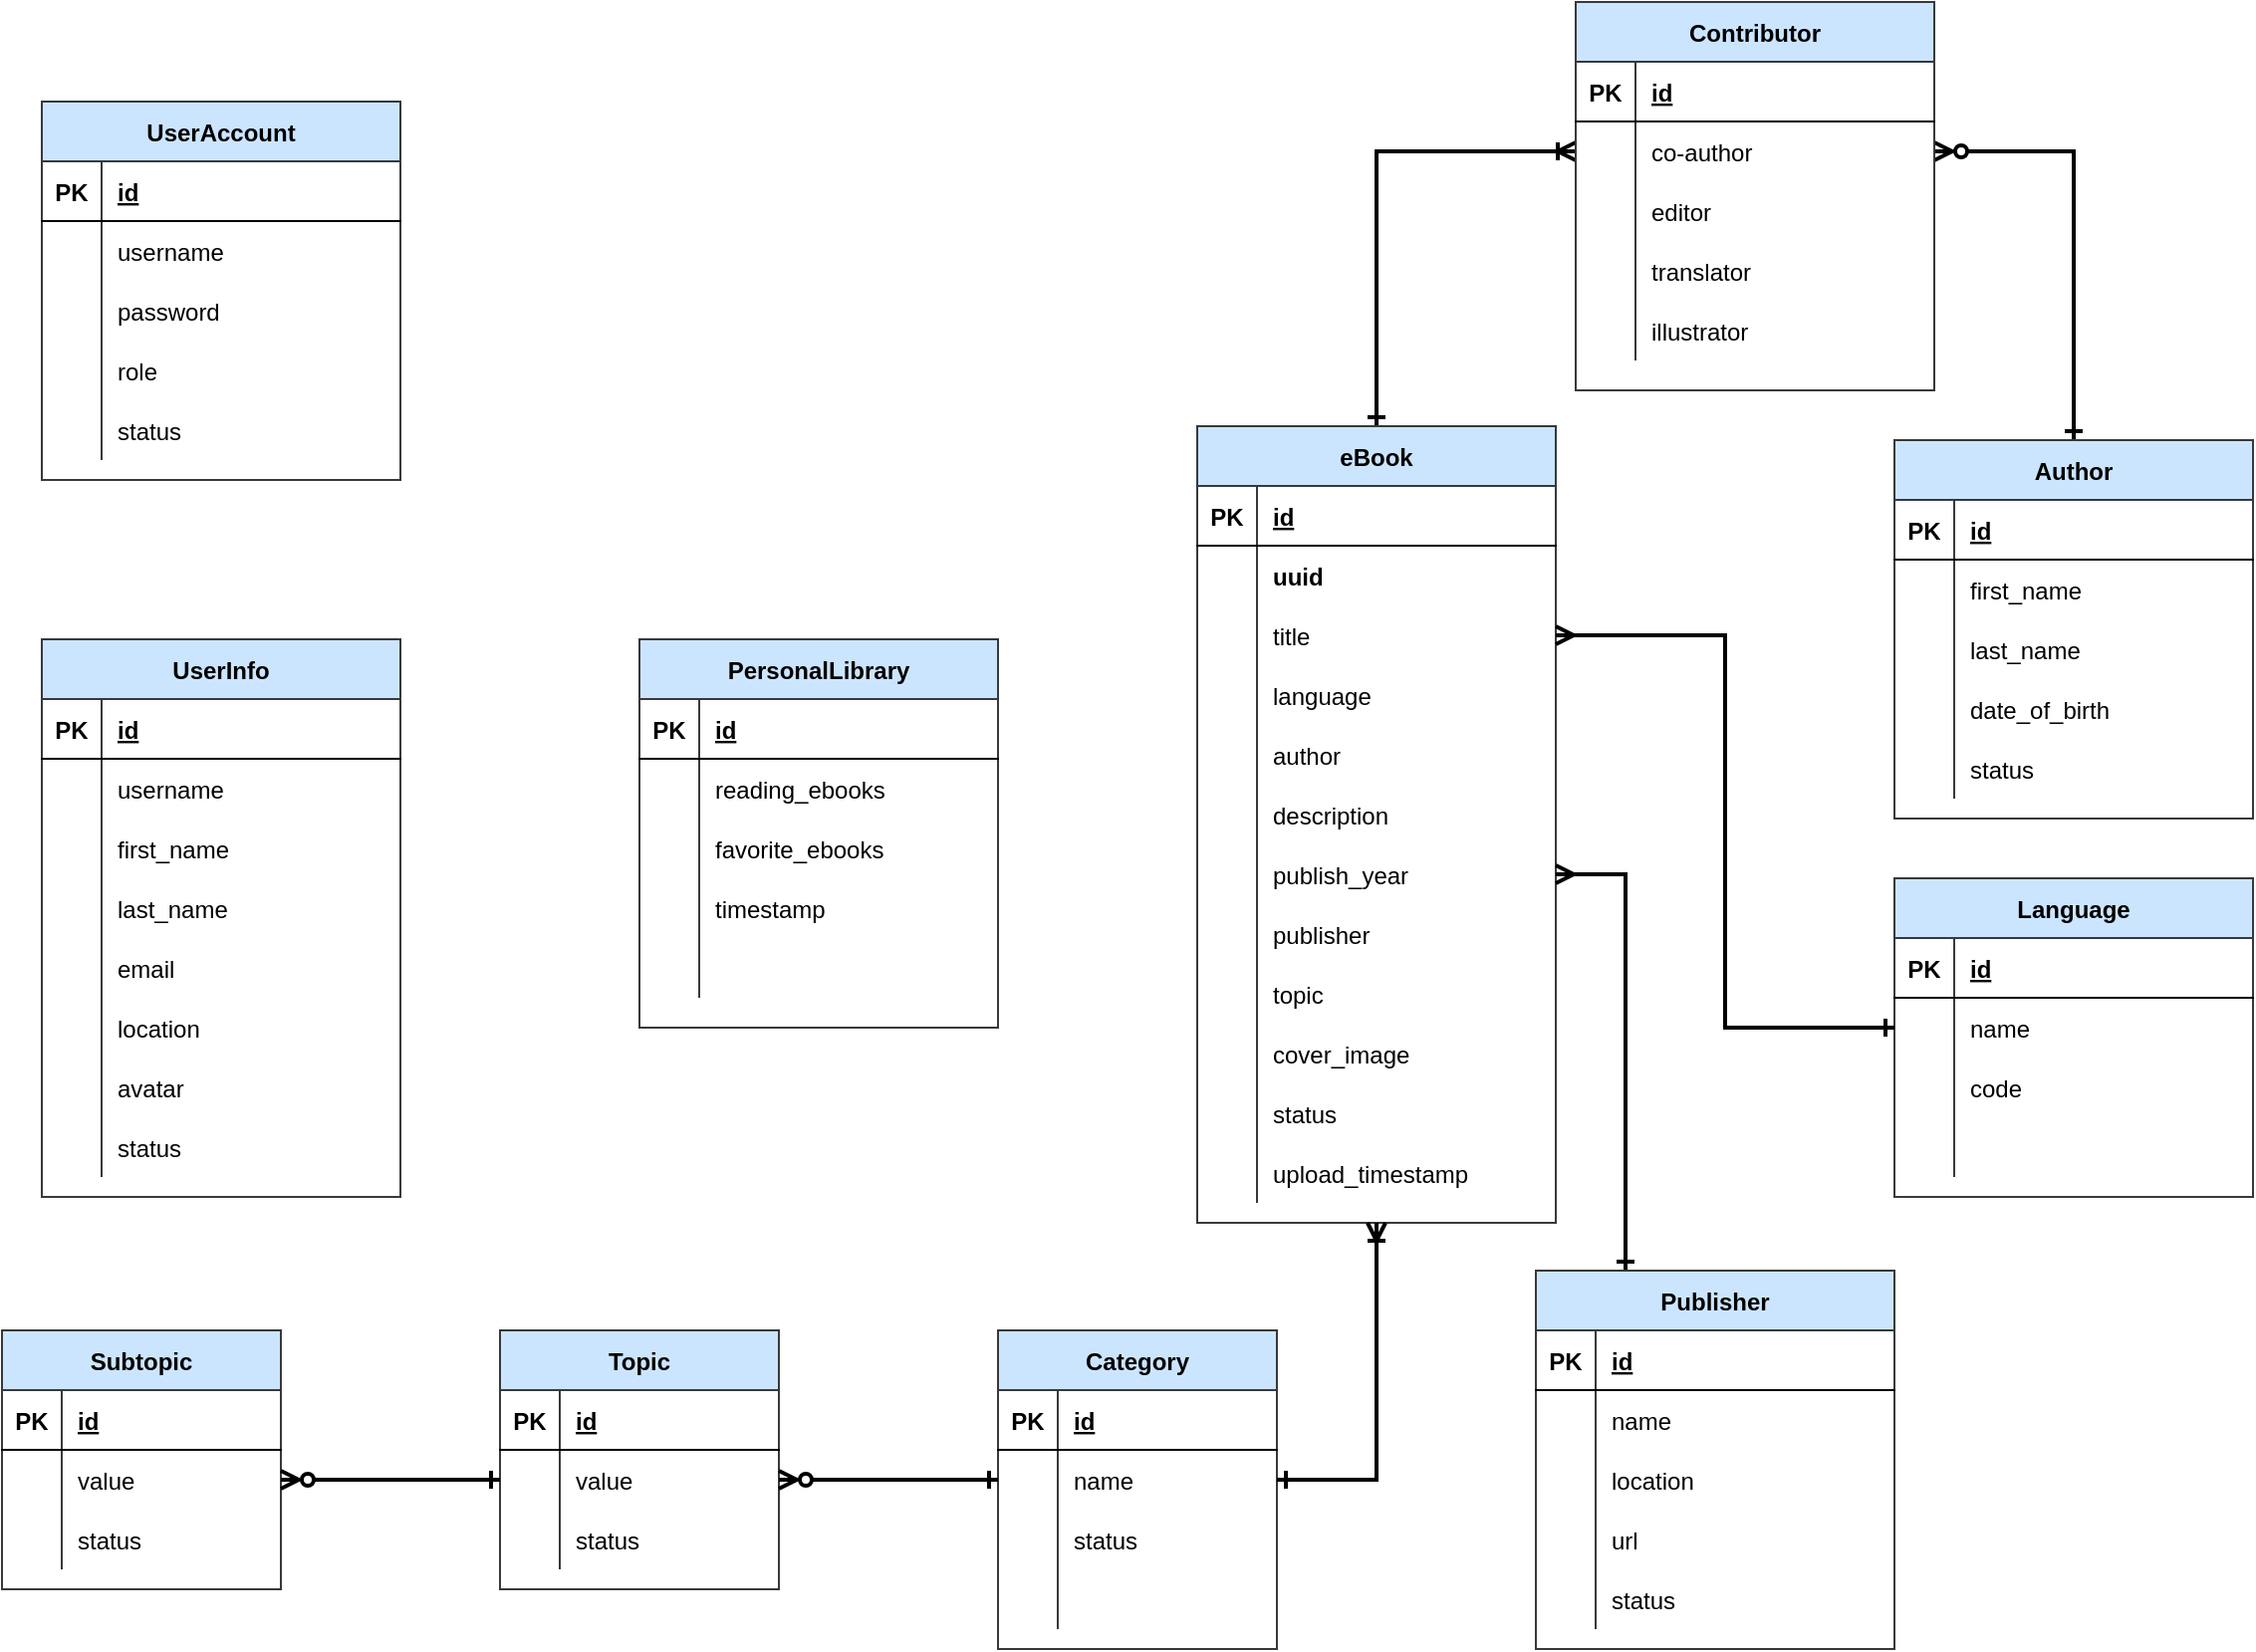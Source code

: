 <mxfile version="19.0.2" type="device" pages="3"><diagram id="3-AwQqXnXtPHV7Pcjz8F" name="ERD"><mxGraphModel dx="1778" dy="921" grid="1" gridSize="10" guides="1" tooltips="1" connect="1" arrows="1" fold="1" page="1" pageScale="1" pageWidth="1169" pageHeight="827" math="0" shadow="0"><root><mxCell id="0"/><mxCell id="1" parent="0"/><mxCell id="_itlmwcsWmI796svLtj2-51" style="edgeStyle=orthogonalEdgeStyle;rounded=0;orthogonalLoop=1;jettySize=auto;html=1;exitX=0.5;exitY=0;exitDx=0;exitDy=0;entryX=0;entryY=0.5;entryDx=0;entryDy=0;startArrow=ERone;startFill=0;endArrow=ERoneToMany;endFill=0;strokeWidth=2;" parent="1" source="GX8fwKJ9yROEZnrl3wwC-8" target="_itlmwcsWmI796svLtj2-35" edge="1"><mxGeometry relative="1" as="geometry"/></mxCell><mxCell id="GX8fwKJ9yROEZnrl3wwC-8" value="eBook" style="shape=table;startSize=30;container=1;collapsible=1;childLayout=tableLayout;fixedRows=1;rowLines=0;fontStyle=1;align=center;resizeLast=1;fillColor=#cce5ff;strokeColor=#36393d;" parent="1" vertex="1"><mxGeometry x="630" y="213" width="180" height="400" as="geometry"/></mxCell><mxCell id="GX8fwKJ9yROEZnrl3wwC-9" value="" style="shape=tableRow;horizontal=0;startSize=0;swimlaneHead=0;swimlaneBody=0;fillColor=none;collapsible=0;dropTarget=0;points=[[0,0.5],[1,0.5]];portConstraint=eastwest;top=0;left=0;right=0;bottom=1;" parent="GX8fwKJ9yROEZnrl3wwC-8" vertex="1"><mxGeometry y="30" width="180" height="30" as="geometry"/></mxCell><mxCell id="GX8fwKJ9yROEZnrl3wwC-10" value="PK" style="shape=partialRectangle;connectable=0;fillColor=none;top=0;left=0;bottom=0;right=0;fontStyle=1;overflow=hidden;" parent="GX8fwKJ9yROEZnrl3wwC-9" vertex="1"><mxGeometry width="30" height="30" as="geometry"><mxRectangle width="30" height="30" as="alternateBounds"/></mxGeometry></mxCell><mxCell id="GX8fwKJ9yROEZnrl3wwC-11" value="id" style="shape=partialRectangle;connectable=0;fillColor=none;top=0;left=0;bottom=0;right=0;align=left;spacingLeft=6;fontStyle=5;overflow=hidden;" parent="GX8fwKJ9yROEZnrl3wwC-9" vertex="1"><mxGeometry x="30" width="150" height="30" as="geometry"><mxRectangle width="150" height="30" as="alternateBounds"/></mxGeometry></mxCell><mxCell id="GX8fwKJ9yROEZnrl3wwC-12" value="" style="shape=tableRow;horizontal=0;startSize=0;swimlaneHead=0;swimlaneBody=0;fillColor=none;collapsible=0;dropTarget=0;points=[[0,0.5],[1,0.5]];portConstraint=eastwest;top=0;left=0;right=0;bottom=0;" parent="GX8fwKJ9yROEZnrl3wwC-8" vertex="1"><mxGeometry y="60" width="180" height="30" as="geometry"/></mxCell><mxCell id="GX8fwKJ9yROEZnrl3wwC-13" value="" style="shape=partialRectangle;connectable=0;fillColor=none;top=0;left=0;bottom=0;right=0;editable=1;overflow=hidden;" parent="GX8fwKJ9yROEZnrl3wwC-12" vertex="1"><mxGeometry width="30" height="30" as="geometry"><mxRectangle width="30" height="30" as="alternateBounds"/></mxGeometry></mxCell><mxCell id="GX8fwKJ9yROEZnrl3wwC-14" value="uuid" style="shape=partialRectangle;connectable=0;fillColor=none;top=0;left=0;bottom=0;right=0;align=left;spacingLeft=6;overflow=hidden;fontStyle=1" parent="GX8fwKJ9yROEZnrl3wwC-12" vertex="1"><mxGeometry x="30" width="150" height="30" as="geometry"><mxRectangle width="150" height="30" as="alternateBounds"/></mxGeometry></mxCell><mxCell id="GX8fwKJ9yROEZnrl3wwC-15" value="" style="shape=tableRow;horizontal=0;startSize=0;swimlaneHead=0;swimlaneBody=0;fillColor=none;collapsible=0;dropTarget=0;points=[[0,0.5],[1,0.5]];portConstraint=eastwest;top=0;left=0;right=0;bottom=0;" parent="GX8fwKJ9yROEZnrl3wwC-8" vertex="1"><mxGeometry y="90" width="180" height="30" as="geometry"/></mxCell><mxCell id="GX8fwKJ9yROEZnrl3wwC-16" value="" style="shape=partialRectangle;connectable=0;fillColor=none;top=0;left=0;bottom=0;right=0;editable=1;overflow=hidden;" parent="GX8fwKJ9yROEZnrl3wwC-15" vertex="1"><mxGeometry width="30" height="30" as="geometry"><mxRectangle width="30" height="30" as="alternateBounds"/></mxGeometry></mxCell><mxCell id="GX8fwKJ9yROEZnrl3wwC-17" value="title" style="shape=partialRectangle;connectable=0;fillColor=none;top=0;left=0;bottom=0;right=0;align=left;spacingLeft=6;overflow=hidden;" parent="GX8fwKJ9yROEZnrl3wwC-15" vertex="1"><mxGeometry x="30" width="150" height="30" as="geometry"><mxRectangle width="150" height="30" as="alternateBounds"/></mxGeometry></mxCell><mxCell id="GX8fwKJ9yROEZnrl3wwC-18" value="" style="shape=tableRow;horizontal=0;startSize=0;swimlaneHead=0;swimlaneBody=0;fillColor=none;collapsible=0;dropTarget=0;points=[[0,0.5],[1,0.5]];portConstraint=eastwest;top=0;left=0;right=0;bottom=0;" parent="GX8fwKJ9yROEZnrl3wwC-8" vertex="1"><mxGeometry y="120" width="180" height="30" as="geometry"/></mxCell><mxCell id="GX8fwKJ9yROEZnrl3wwC-19" value="" style="shape=partialRectangle;connectable=0;fillColor=none;top=0;left=0;bottom=0;right=0;editable=1;overflow=hidden;" parent="GX8fwKJ9yROEZnrl3wwC-18" vertex="1"><mxGeometry width="30" height="30" as="geometry"><mxRectangle width="30" height="30" as="alternateBounds"/></mxGeometry></mxCell><mxCell id="GX8fwKJ9yROEZnrl3wwC-20" value="language" style="shape=partialRectangle;connectable=0;fillColor=none;top=0;left=0;bottom=0;right=0;align=left;spacingLeft=6;overflow=hidden;" parent="GX8fwKJ9yROEZnrl3wwC-18" vertex="1"><mxGeometry x="30" width="150" height="30" as="geometry"><mxRectangle width="150" height="30" as="alternateBounds"/></mxGeometry></mxCell><mxCell id="GX8fwKJ9yROEZnrl3wwC-24" value="" style="shape=tableRow;horizontal=0;startSize=0;swimlaneHead=0;swimlaneBody=0;fillColor=none;collapsible=0;dropTarget=0;points=[[0,0.5],[1,0.5]];portConstraint=eastwest;top=0;left=0;right=0;bottom=0;" parent="GX8fwKJ9yROEZnrl3wwC-8" vertex="1"><mxGeometry y="150" width="180" height="30" as="geometry"/></mxCell><mxCell id="GX8fwKJ9yROEZnrl3wwC-25" value="" style="shape=partialRectangle;connectable=0;fillColor=none;top=0;left=0;bottom=0;right=0;editable=1;overflow=hidden;" parent="GX8fwKJ9yROEZnrl3wwC-24" vertex="1"><mxGeometry width="30" height="30" as="geometry"><mxRectangle width="30" height="30" as="alternateBounds"/></mxGeometry></mxCell><mxCell id="GX8fwKJ9yROEZnrl3wwC-26" value="author" style="shape=partialRectangle;connectable=0;fillColor=none;top=0;left=0;bottom=0;right=0;align=left;spacingLeft=6;overflow=hidden;" parent="GX8fwKJ9yROEZnrl3wwC-24" vertex="1"><mxGeometry x="30" width="150" height="30" as="geometry"><mxRectangle width="150" height="30" as="alternateBounds"/></mxGeometry></mxCell><mxCell id="GX8fwKJ9yROEZnrl3wwC-27" value="" style="shape=tableRow;horizontal=0;startSize=0;swimlaneHead=0;swimlaneBody=0;fillColor=none;collapsible=0;dropTarget=0;points=[[0,0.5],[1,0.5]];portConstraint=eastwest;top=0;left=0;right=0;bottom=0;" parent="GX8fwKJ9yROEZnrl3wwC-8" vertex="1"><mxGeometry y="180" width="180" height="30" as="geometry"/></mxCell><mxCell id="GX8fwKJ9yROEZnrl3wwC-28" value="" style="shape=partialRectangle;connectable=0;fillColor=none;top=0;left=0;bottom=0;right=0;editable=1;overflow=hidden;" parent="GX8fwKJ9yROEZnrl3wwC-27" vertex="1"><mxGeometry width="30" height="30" as="geometry"><mxRectangle width="30" height="30" as="alternateBounds"/></mxGeometry></mxCell><mxCell id="GX8fwKJ9yROEZnrl3wwC-29" value="description" style="shape=partialRectangle;connectable=0;fillColor=none;top=0;left=0;bottom=0;right=0;align=left;spacingLeft=6;overflow=hidden;" parent="GX8fwKJ9yROEZnrl3wwC-27" vertex="1"><mxGeometry x="30" width="150" height="30" as="geometry"><mxRectangle width="150" height="30" as="alternateBounds"/></mxGeometry></mxCell><mxCell id="GX8fwKJ9yROEZnrl3wwC-30" value="" style="shape=tableRow;horizontal=0;startSize=0;swimlaneHead=0;swimlaneBody=0;fillColor=none;collapsible=0;dropTarget=0;points=[[0,0.5],[1,0.5]];portConstraint=eastwest;top=0;left=0;right=0;bottom=0;" parent="GX8fwKJ9yROEZnrl3wwC-8" vertex="1"><mxGeometry y="210" width="180" height="30" as="geometry"/></mxCell><mxCell id="GX8fwKJ9yROEZnrl3wwC-31" value="" style="shape=partialRectangle;connectable=0;fillColor=none;top=0;left=0;bottom=0;right=0;editable=1;overflow=hidden;" parent="GX8fwKJ9yROEZnrl3wwC-30" vertex="1"><mxGeometry width="30" height="30" as="geometry"><mxRectangle width="30" height="30" as="alternateBounds"/></mxGeometry></mxCell><mxCell id="GX8fwKJ9yROEZnrl3wwC-32" value="publish_year" style="shape=partialRectangle;connectable=0;fillColor=none;top=0;left=0;bottom=0;right=0;align=left;spacingLeft=6;overflow=hidden;" parent="GX8fwKJ9yROEZnrl3wwC-30" vertex="1"><mxGeometry x="30" width="150" height="30" as="geometry"><mxRectangle width="150" height="30" as="alternateBounds"/></mxGeometry></mxCell><mxCell id="GX8fwKJ9yROEZnrl3wwC-33" value="" style="shape=tableRow;horizontal=0;startSize=0;swimlaneHead=0;swimlaneBody=0;fillColor=none;collapsible=0;dropTarget=0;points=[[0,0.5],[1,0.5]];portConstraint=eastwest;top=0;left=0;right=0;bottom=0;" parent="GX8fwKJ9yROEZnrl3wwC-8" vertex="1"><mxGeometry y="240" width="180" height="30" as="geometry"/></mxCell><mxCell id="GX8fwKJ9yROEZnrl3wwC-34" value="" style="shape=partialRectangle;connectable=0;fillColor=none;top=0;left=0;bottom=0;right=0;editable=1;overflow=hidden;" parent="GX8fwKJ9yROEZnrl3wwC-33" vertex="1"><mxGeometry width="30" height="30" as="geometry"><mxRectangle width="30" height="30" as="alternateBounds"/></mxGeometry></mxCell><mxCell id="GX8fwKJ9yROEZnrl3wwC-35" value="publisher" style="shape=partialRectangle;connectable=0;fillColor=none;top=0;left=0;bottom=0;right=0;align=left;spacingLeft=6;overflow=hidden;" parent="GX8fwKJ9yROEZnrl3wwC-33" vertex="1"><mxGeometry x="30" width="150" height="30" as="geometry"><mxRectangle width="150" height="30" as="alternateBounds"/></mxGeometry></mxCell><mxCell id="YnEadXQL2MbISfjmx1Ps-41" value="" style="shape=tableRow;horizontal=0;startSize=0;swimlaneHead=0;swimlaneBody=0;fillColor=none;collapsible=0;dropTarget=0;points=[[0,0.5],[1,0.5]];portConstraint=eastwest;top=0;left=0;right=0;bottom=0;" parent="GX8fwKJ9yROEZnrl3wwC-8" vertex="1"><mxGeometry y="270" width="180" height="30" as="geometry"/></mxCell><mxCell id="YnEadXQL2MbISfjmx1Ps-42" value="" style="shape=partialRectangle;connectable=0;fillColor=none;top=0;left=0;bottom=0;right=0;editable=1;overflow=hidden;" parent="YnEadXQL2MbISfjmx1Ps-41" vertex="1"><mxGeometry width="30" height="30" as="geometry"><mxRectangle width="30" height="30" as="alternateBounds"/></mxGeometry></mxCell><mxCell id="YnEadXQL2MbISfjmx1Ps-43" value="topic" style="shape=partialRectangle;connectable=0;fillColor=none;top=0;left=0;bottom=0;right=0;align=left;spacingLeft=6;overflow=hidden;" parent="YnEadXQL2MbISfjmx1Ps-41" vertex="1"><mxGeometry x="30" width="150" height="30" as="geometry"><mxRectangle width="150" height="30" as="alternateBounds"/></mxGeometry></mxCell><mxCell id="YnEadXQL2MbISfjmx1Ps-78" value="" style="shape=tableRow;horizontal=0;startSize=0;swimlaneHead=0;swimlaneBody=0;fillColor=none;collapsible=0;dropTarget=0;points=[[0,0.5],[1,0.5]];portConstraint=eastwest;top=0;left=0;right=0;bottom=0;" parent="GX8fwKJ9yROEZnrl3wwC-8" vertex="1"><mxGeometry y="300" width="180" height="30" as="geometry"/></mxCell><mxCell id="YnEadXQL2MbISfjmx1Ps-79" value="" style="shape=partialRectangle;connectable=0;fillColor=none;top=0;left=0;bottom=0;right=0;editable=1;overflow=hidden;" parent="YnEadXQL2MbISfjmx1Ps-78" vertex="1"><mxGeometry width="30" height="30" as="geometry"><mxRectangle width="30" height="30" as="alternateBounds"/></mxGeometry></mxCell><mxCell id="YnEadXQL2MbISfjmx1Ps-80" value="cover_image" style="shape=partialRectangle;connectable=0;fillColor=none;top=0;left=0;bottom=0;right=0;align=left;spacingLeft=6;overflow=hidden;" parent="YnEadXQL2MbISfjmx1Ps-78" vertex="1"><mxGeometry x="30" width="150" height="30" as="geometry"><mxRectangle width="150" height="30" as="alternateBounds"/></mxGeometry></mxCell><mxCell id="_itlmwcsWmI796svLtj2-23" value="" style="shape=tableRow;horizontal=0;startSize=0;swimlaneHead=0;swimlaneBody=0;fillColor=none;collapsible=0;dropTarget=0;points=[[0,0.5],[1,0.5]];portConstraint=eastwest;top=0;left=0;right=0;bottom=0;" parent="GX8fwKJ9yROEZnrl3wwC-8" vertex="1"><mxGeometry y="330" width="180" height="30" as="geometry"/></mxCell><mxCell id="_itlmwcsWmI796svLtj2-24" value="" style="shape=partialRectangle;connectable=0;fillColor=none;top=0;left=0;bottom=0;right=0;editable=1;overflow=hidden;" parent="_itlmwcsWmI796svLtj2-23" vertex="1"><mxGeometry width="30" height="30" as="geometry"><mxRectangle width="30" height="30" as="alternateBounds"/></mxGeometry></mxCell><mxCell id="_itlmwcsWmI796svLtj2-25" value="status" style="shape=partialRectangle;connectable=0;fillColor=none;top=0;left=0;bottom=0;right=0;align=left;spacingLeft=6;overflow=hidden;" parent="_itlmwcsWmI796svLtj2-23" vertex="1"><mxGeometry x="30" width="150" height="30" as="geometry"><mxRectangle width="150" height="30" as="alternateBounds"/></mxGeometry></mxCell><mxCell id="_itlmwcsWmI796svLtj2-26" value="" style="shape=tableRow;horizontal=0;startSize=0;swimlaneHead=0;swimlaneBody=0;fillColor=none;collapsible=0;dropTarget=0;points=[[0,0.5],[1,0.5]];portConstraint=eastwest;top=0;left=0;right=0;bottom=0;" parent="GX8fwKJ9yROEZnrl3wwC-8" vertex="1"><mxGeometry y="360" width="180" height="30" as="geometry"/></mxCell><mxCell id="_itlmwcsWmI796svLtj2-27" value="" style="shape=partialRectangle;connectable=0;fillColor=none;top=0;left=0;bottom=0;right=0;editable=1;overflow=hidden;" parent="_itlmwcsWmI796svLtj2-26" vertex="1"><mxGeometry width="30" height="30" as="geometry"><mxRectangle width="30" height="30" as="alternateBounds"/></mxGeometry></mxCell><mxCell id="_itlmwcsWmI796svLtj2-28" value="upload_timestamp" style="shape=partialRectangle;connectable=0;fillColor=none;top=0;left=0;bottom=0;right=0;align=left;spacingLeft=6;overflow=hidden;" parent="_itlmwcsWmI796svLtj2-26" vertex="1"><mxGeometry x="30" width="150" height="30" as="geometry"><mxRectangle width="150" height="30" as="alternateBounds"/></mxGeometry></mxCell><mxCell id="_itlmwcsWmI796svLtj2-50" style="edgeStyle=orthogonalEdgeStyle;rounded=0;orthogonalLoop=1;jettySize=auto;html=1;exitX=0.5;exitY=0;exitDx=0;exitDy=0;entryX=1;entryY=0.5;entryDx=0;entryDy=0;startArrow=ERone;startFill=0;endArrow=ERzeroToMany;endFill=0;strokeWidth=2;" parent="1" source="MpXvnemy6_1AAnui7_nh-1" target="_itlmwcsWmI796svLtj2-35" edge="1"><mxGeometry relative="1" as="geometry"/></mxCell><mxCell id="MpXvnemy6_1AAnui7_nh-1" value="Author" style="shape=table;startSize=30;container=1;collapsible=1;childLayout=tableLayout;fixedRows=1;rowLines=0;fontStyle=1;align=center;resizeLast=1;fillColor=#cce5ff;strokeColor=#36393d;" parent="1" vertex="1"><mxGeometry x="980" y="220" width="180" height="190" as="geometry"/></mxCell><mxCell id="MpXvnemy6_1AAnui7_nh-2" value="" style="shape=tableRow;horizontal=0;startSize=0;swimlaneHead=0;swimlaneBody=0;fillColor=none;collapsible=0;dropTarget=0;points=[[0,0.5],[1,0.5]];portConstraint=eastwest;top=0;left=0;right=0;bottom=1;" parent="MpXvnemy6_1AAnui7_nh-1" vertex="1"><mxGeometry y="30" width="180" height="30" as="geometry"/></mxCell><mxCell id="MpXvnemy6_1AAnui7_nh-3" value="PK" style="shape=partialRectangle;connectable=0;fillColor=none;top=0;left=0;bottom=0;right=0;fontStyle=1;overflow=hidden;" parent="MpXvnemy6_1AAnui7_nh-2" vertex="1"><mxGeometry width="30" height="30" as="geometry"><mxRectangle width="30" height="30" as="alternateBounds"/></mxGeometry></mxCell><mxCell id="MpXvnemy6_1AAnui7_nh-4" value="id" style="shape=partialRectangle;connectable=0;fillColor=none;top=0;left=0;bottom=0;right=0;align=left;spacingLeft=6;fontStyle=5;overflow=hidden;" parent="MpXvnemy6_1AAnui7_nh-2" vertex="1"><mxGeometry x="30" width="150" height="30" as="geometry"><mxRectangle width="150" height="30" as="alternateBounds"/></mxGeometry></mxCell><mxCell id="MpXvnemy6_1AAnui7_nh-5" value="" style="shape=tableRow;horizontal=0;startSize=0;swimlaneHead=0;swimlaneBody=0;fillColor=none;collapsible=0;dropTarget=0;points=[[0,0.5],[1,0.5]];portConstraint=eastwest;top=0;left=0;right=0;bottom=0;" parent="MpXvnemy6_1AAnui7_nh-1" vertex="1"><mxGeometry y="60" width="180" height="30" as="geometry"/></mxCell><mxCell id="MpXvnemy6_1AAnui7_nh-6" value="" style="shape=partialRectangle;connectable=0;fillColor=none;top=0;left=0;bottom=0;right=0;editable=1;overflow=hidden;" parent="MpXvnemy6_1AAnui7_nh-5" vertex="1"><mxGeometry width="30" height="30" as="geometry"><mxRectangle width="30" height="30" as="alternateBounds"/></mxGeometry></mxCell><mxCell id="MpXvnemy6_1AAnui7_nh-7" value="first_name" style="shape=partialRectangle;connectable=0;fillColor=none;top=0;left=0;bottom=0;right=0;align=left;spacingLeft=6;overflow=hidden;" parent="MpXvnemy6_1AAnui7_nh-5" vertex="1"><mxGeometry x="30" width="150" height="30" as="geometry"><mxRectangle width="150" height="30" as="alternateBounds"/></mxGeometry></mxCell><mxCell id="MpXvnemy6_1AAnui7_nh-8" value="" style="shape=tableRow;horizontal=0;startSize=0;swimlaneHead=0;swimlaneBody=0;fillColor=none;collapsible=0;dropTarget=0;points=[[0,0.5],[1,0.5]];portConstraint=eastwest;top=0;left=0;right=0;bottom=0;" parent="MpXvnemy6_1AAnui7_nh-1" vertex="1"><mxGeometry y="90" width="180" height="30" as="geometry"/></mxCell><mxCell id="MpXvnemy6_1AAnui7_nh-9" value="" style="shape=partialRectangle;connectable=0;fillColor=none;top=0;left=0;bottom=0;right=0;editable=1;overflow=hidden;" parent="MpXvnemy6_1AAnui7_nh-8" vertex="1"><mxGeometry width="30" height="30" as="geometry"><mxRectangle width="30" height="30" as="alternateBounds"/></mxGeometry></mxCell><mxCell id="MpXvnemy6_1AAnui7_nh-10" value="last_name" style="shape=partialRectangle;connectable=0;fillColor=none;top=0;left=0;bottom=0;right=0;align=left;spacingLeft=6;overflow=hidden;" parent="MpXvnemy6_1AAnui7_nh-8" vertex="1"><mxGeometry x="30" width="150" height="30" as="geometry"><mxRectangle width="150" height="30" as="alternateBounds"/></mxGeometry></mxCell><mxCell id="MpXvnemy6_1AAnui7_nh-11" value="" style="shape=tableRow;horizontal=0;startSize=0;swimlaneHead=0;swimlaneBody=0;fillColor=none;collapsible=0;dropTarget=0;points=[[0,0.5],[1,0.5]];portConstraint=eastwest;top=0;left=0;right=0;bottom=0;" parent="MpXvnemy6_1AAnui7_nh-1" vertex="1"><mxGeometry y="120" width="180" height="30" as="geometry"/></mxCell><mxCell id="MpXvnemy6_1AAnui7_nh-12" value="" style="shape=partialRectangle;connectable=0;fillColor=none;top=0;left=0;bottom=0;right=0;editable=1;overflow=hidden;" parent="MpXvnemy6_1AAnui7_nh-11" vertex="1"><mxGeometry width="30" height="30" as="geometry"><mxRectangle width="30" height="30" as="alternateBounds"/></mxGeometry></mxCell><mxCell id="MpXvnemy6_1AAnui7_nh-13" value="date_of_birth" style="shape=partialRectangle;connectable=0;fillColor=none;top=0;left=0;bottom=0;right=0;align=left;spacingLeft=6;overflow=hidden;" parent="MpXvnemy6_1AAnui7_nh-11" vertex="1"><mxGeometry x="30" width="150" height="30" as="geometry"><mxRectangle width="150" height="30" as="alternateBounds"/></mxGeometry></mxCell><mxCell id="_TGg9Nv8TMG9Oxh9cs6G-4" value="" style="shape=tableRow;horizontal=0;startSize=0;swimlaneHead=0;swimlaneBody=0;fillColor=none;collapsible=0;dropTarget=0;points=[[0,0.5],[1,0.5]];portConstraint=eastwest;top=0;left=0;right=0;bottom=0;" parent="MpXvnemy6_1AAnui7_nh-1" vertex="1"><mxGeometry y="150" width="180" height="30" as="geometry"/></mxCell><mxCell id="_TGg9Nv8TMG9Oxh9cs6G-5" value="" style="shape=partialRectangle;connectable=0;fillColor=none;top=0;left=0;bottom=0;right=0;editable=1;overflow=hidden;" parent="_TGg9Nv8TMG9Oxh9cs6G-4" vertex="1"><mxGeometry width="30" height="30" as="geometry"><mxRectangle width="30" height="30" as="alternateBounds"/></mxGeometry></mxCell><mxCell id="_TGg9Nv8TMG9Oxh9cs6G-6" value="status" style="shape=partialRectangle;connectable=0;fillColor=none;top=0;left=0;bottom=0;right=0;align=left;spacingLeft=6;overflow=hidden;" parent="_TGg9Nv8TMG9Oxh9cs6G-4" vertex="1"><mxGeometry x="30" width="150" height="30" as="geometry"><mxRectangle width="150" height="30" as="alternateBounds"/></mxGeometry></mxCell><mxCell id="h-l-wPP8OHNeGmfQX9hP-1" style="edgeStyle=orthogonalEdgeStyle;rounded=0;orthogonalLoop=1;jettySize=auto;html=1;exitX=0.25;exitY=0;exitDx=0;exitDy=0;entryX=1;entryY=0.5;entryDx=0;entryDy=0;startArrow=ERone;startFill=0;endArrow=ERmany;endFill=0;strokeWidth=2;" parent="1" source="MpXvnemy6_1AAnui7_nh-14" target="GX8fwKJ9yROEZnrl3wwC-30" edge="1"><mxGeometry relative="1" as="geometry"/></mxCell><mxCell id="MpXvnemy6_1AAnui7_nh-14" value="Publisher" style="shape=table;startSize=30;container=1;collapsible=1;childLayout=tableLayout;fixedRows=1;rowLines=0;fontStyle=1;align=center;resizeLast=1;fillColor=#cce5ff;strokeColor=#36393d;" parent="1" vertex="1"><mxGeometry x="800" y="637" width="180" height="190" as="geometry"/></mxCell><mxCell id="MpXvnemy6_1AAnui7_nh-15" value="" style="shape=tableRow;horizontal=0;startSize=0;swimlaneHead=0;swimlaneBody=0;fillColor=none;collapsible=0;dropTarget=0;points=[[0,0.5],[1,0.5]];portConstraint=eastwest;top=0;left=0;right=0;bottom=1;" parent="MpXvnemy6_1AAnui7_nh-14" vertex="1"><mxGeometry y="30" width="180" height="30" as="geometry"/></mxCell><mxCell id="MpXvnemy6_1AAnui7_nh-16" value="PK" style="shape=partialRectangle;connectable=0;fillColor=none;top=0;left=0;bottom=0;right=0;fontStyle=1;overflow=hidden;" parent="MpXvnemy6_1AAnui7_nh-15" vertex="1"><mxGeometry width="30" height="30" as="geometry"><mxRectangle width="30" height="30" as="alternateBounds"/></mxGeometry></mxCell><mxCell id="MpXvnemy6_1AAnui7_nh-17" value="id" style="shape=partialRectangle;connectable=0;fillColor=none;top=0;left=0;bottom=0;right=0;align=left;spacingLeft=6;fontStyle=5;overflow=hidden;" parent="MpXvnemy6_1AAnui7_nh-15" vertex="1"><mxGeometry x="30" width="150" height="30" as="geometry"><mxRectangle width="150" height="30" as="alternateBounds"/></mxGeometry></mxCell><mxCell id="MpXvnemy6_1AAnui7_nh-18" value="" style="shape=tableRow;horizontal=0;startSize=0;swimlaneHead=0;swimlaneBody=0;fillColor=none;collapsible=0;dropTarget=0;points=[[0,0.5],[1,0.5]];portConstraint=eastwest;top=0;left=0;right=0;bottom=0;" parent="MpXvnemy6_1AAnui7_nh-14" vertex="1"><mxGeometry y="60" width="180" height="30" as="geometry"/></mxCell><mxCell id="MpXvnemy6_1AAnui7_nh-19" value="" style="shape=partialRectangle;connectable=0;fillColor=none;top=0;left=0;bottom=0;right=0;editable=1;overflow=hidden;" parent="MpXvnemy6_1AAnui7_nh-18" vertex="1"><mxGeometry width="30" height="30" as="geometry"><mxRectangle width="30" height="30" as="alternateBounds"/></mxGeometry></mxCell><mxCell id="MpXvnemy6_1AAnui7_nh-20" value="name" style="shape=partialRectangle;connectable=0;fillColor=none;top=0;left=0;bottom=0;right=0;align=left;spacingLeft=6;overflow=hidden;" parent="MpXvnemy6_1AAnui7_nh-18" vertex="1"><mxGeometry x="30" width="150" height="30" as="geometry"><mxRectangle width="150" height="30" as="alternateBounds"/></mxGeometry></mxCell><mxCell id="MpXvnemy6_1AAnui7_nh-21" value="" style="shape=tableRow;horizontal=0;startSize=0;swimlaneHead=0;swimlaneBody=0;fillColor=none;collapsible=0;dropTarget=0;points=[[0,0.5],[1,0.5]];portConstraint=eastwest;top=0;left=0;right=0;bottom=0;" parent="MpXvnemy6_1AAnui7_nh-14" vertex="1"><mxGeometry y="90" width="180" height="30" as="geometry"/></mxCell><mxCell id="MpXvnemy6_1AAnui7_nh-22" value="" style="shape=partialRectangle;connectable=0;fillColor=none;top=0;left=0;bottom=0;right=0;editable=1;overflow=hidden;" parent="MpXvnemy6_1AAnui7_nh-21" vertex="1"><mxGeometry width="30" height="30" as="geometry"><mxRectangle width="30" height="30" as="alternateBounds"/></mxGeometry></mxCell><mxCell id="MpXvnemy6_1AAnui7_nh-23" value="location" style="shape=partialRectangle;connectable=0;fillColor=none;top=0;left=0;bottom=0;right=0;align=left;spacingLeft=6;overflow=hidden;" parent="MpXvnemy6_1AAnui7_nh-21" vertex="1"><mxGeometry x="30" width="150" height="30" as="geometry"><mxRectangle width="150" height="30" as="alternateBounds"/></mxGeometry></mxCell><mxCell id="MpXvnemy6_1AAnui7_nh-24" value="" style="shape=tableRow;horizontal=0;startSize=0;swimlaneHead=0;swimlaneBody=0;fillColor=none;collapsible=0;dropTarget=0;points=[[0,0.5],[1,0.5]];portConstraint=eastwest;top=0;left=0;right=0;bottom=0;" parent="MpXvnemy6_1AAnui7_nh-14" vertex="1"><mxGeometry y="120" width="180" height="30" as="geometry"/></mxCell><mxCell id="MpXvnemy6_1AAnui7_nh-25" value="" style="shape=partialRectangle;connectable=0;fillColor=none;top=0;left=0;bottom=0;right=0;editable=1;overflow=hidden;" parent="MpXvnemy6_1AAnui7_nh-24" vertex="1"><mxGeometry width="30" height="30" as="geometry"><mxRectangle width="30" height="30" as="alternateBounds"/></mxGeometry></mxCell><mxCell id="MpXvnemy6_1AAnui7_nh-26" value="url" style="shape=partialRectangle;connectable=0;fillColor=none;top=0;left=0;bottom=0;right=0;align=left;spacingLeft=6;overflow=hidden;" parent="MpXvnemy6_1AAnui7_nh-24" vertex="1"><mxGeometry x="30" width="150" height="30" as="geometry"><mxRectangle width="150" height="30" as="alternateBounds"/></mxGeometry></mxCell><mxCell id="_itlmwcsWmI796svLtj2-1" value="" style="shape=tableRow;horizontal=0;startSize=0;swimlaneHead=0;swimlaneBody=0;fillColor=none;collapsible=0;dropTarget=0;points=[[0,0.5],[1,0.5]];portConstraint=eastwest;top=0;left=0;right=0;bottom=0;" parent="MpXvnemy6_1AAnui7_nh-14" vertex="1"><mxGeometry y="150" width="180" height="30" as="geometry"/></mxCell><mxCell id="_itlmwcsWmI796svLtj2-2" value="" style="shape=partialRectangle;connectable=0;fillColor=none;top=0;left=0;bottom=0;right=0;editable=1;overflow=hidden;" parent="_itlmwcsWmI796svLtj2-1" vertex="1"><mxGeometry width="30" height="30" as="geometry"><mxRectangle width="30" height="30" as="alternateBounds"/></mxGeometry></mxCell><mxCell id="_itlmwcsWmI796svLtj2-3" value="status" style="shape=partialRectangle;connectable=0;fillColor=none;top=0;left=0;bottom=0;right=0;align=left;spacingLeft=6;overflow=hidden;" parent="_itlmwcsWmI796svLtj2-1" vertex="1"><mxGeometry x="30" width="150" height="30" as="geometry"><mxRectangle width="150" height="30" as="alternateBounds"/></mxGeometry></mxCell><mxCell id="MpXvnemy6_1AAnui7_nh-27" value="Category" style="shape=table;startSize=30;container=1;collapsible=1;childLayout=tableLayout;fixedRows=1;rowLines=0;fontStyle=1;align=center;resizeLast=1;fillColor=#cce5ff;strokeColor=#36393d;" parent="1" vertex="1"><mxGeometry x="530" y="667" width="140" height="160" as="geometry"/></mxCell><mxCell id="MpXvnemy6_1AAnui7_nh-28" value="" style="shape=tableRow;horizontal=0;startSize=0;swimlaneHead=0;swimlaneBody=0;fillColor=none;collapsible=0;dropTarget=0;points=[[0,0.5],[1,0.5]];portConstraint=eastwest;top=0;left=0;right=0;bottom=1;" parent="MpXvnemy6_1AAnui7_nh-27" vertex="1"><mxGeometry y="30" width="140" height="30" as="geometry"/></mxCell><mxCell id="MpXvnemy6_1AAnui7_nh-29" value="PK" style="shape=partialRectangle;connectable=0;fillColor=none;top=0;left=0;bottom=0;right=0;fontStyle=1;overflow=hidden;" parent="MpXvnemy6_1AAnui7_nh-28" vertex="1"><mxGeometry width="30" height="30" as="geometry"><mxRectangle width="30" height="30" as="alternateBounds"/></mxGeometry></mxCell><mxCell id="MpXvnemy6_1AAnui7_nh-30" value="id" style="shape=partialRectangle;connectable=0;fillColor=none;top=0;left=0;bottom=0;right=0;align=left;spacingLeft=6;fontStyle=5;overflow=hidden;" parent="MpXvnemy6_1AAnui7_nh-28" vertex="1"><mxGeometry x="30" width="110" height="30" as="geometry"><mxRectangle width="110" height="30" as="alternateBounds"/></mxGeometry></mxCell><mxCell id="MpXvnemy6_1AAnui7_nh-31" value="" style="shape=tableRow;horizontal=0;startSize=0;swimlaneHead=0;swimlaneBody=0;fillColor=none;collapsible=0;dropTarget=0;points=[[0,0.5],[1,0.5]];portConstraint=eastwest;top=0;left=0;right=0;bottom=0;" parent="MpXvnemy6_1AAnui7_nh-27" vertex="1"><mxGeometry y="60" width="140" height="30" as="geometry"/></mxCell><mxCell id="MpXvnemy6_1AAnui7_nh-32" value="" style="shape=partialRectangle;connectable=0;fillColor=none;top=0;left=0;bottom=0;right=0;editable=1;overflow=hidden;" parent="MpXvnemy6_1AAnui7_nh-31" vertex="1"><mxGeometry width="30" height="30" as="geometry"><mxRectangle width="30" height="30" as="alternateBounds"/></mxGeometry></mxCell><mxCell id="MpXvnemy6_1AAnui7_nh-33" value="name" style="shape=partialRectangle;connectable=0;fillColor=none;top=0;left=0;bottom=0;right=0;align=left;spacingLeft=6;overflow=hidden;" parent="MpXvnemy6_1AAnui7_nh-31" vertex="1"><mxGeometry x="30" width="110" height="30" as="geometry"><mxRectangle width="110" height="30" as="alternateBounds"/></mxGeometry></mxCell><mxCell id="MpXvnemy6_1AAnui7_nh-34" value="" style="shape=tableRow;horizontal=0;startSize=0;swimlaneHead=0;swimlaneBody=0;fillColor=none;collapsible=0;dropTarget=0;points=[[0,0.5],[1,0.5]];portConstraint=eastwest;top=0;left=0;right=0;bottom=0;" parent="MpXvnemy6_1AAnui7_nh-27" vertex="1"><mxGeometry y="90" width="140" height="30" as="geometry"/></mxCell><mxCell id="MpXvnemy6_1AAnui7_nh-35" value="" style="shape=partialRectangle;connectable=0;fillColor=none;top=0;left=0;bottom=0;right=0;editable=1;overflow=hidden;" parent="MpXvnemy6_1AAnui7_nh-34" vertex="1"><mxGeometry width="30" height="30" as="geometry"><mxRectangle width="30" height="30" as="alternateBounds"/></mxGeometry></mxCell><mxCell id="MpXvnemy6_1AAnui7_nh-36" value="status" style="shape=partialRectangle;connectable=0;fillColor=none;top=0;left=0;bottom=0;right=0;align=left;spacingLeft=6;overflow=hidden;" parent="MpXvnemy6_1AAnui7_nh-34" vertex="1"><mxGeometry x="30" width="110" height="30" as="geometry"><mxRectangle width="110" height="30" as="alternateBounds"/></mxGeometry></mxCell><mxCell id="MpXvnemy6_1AAnui7_nh-37" value="" style="shape=tableRow;horizontal=0;startSize=0;swimlaneHead=0;swimlaneBody=0;fillColor=none;collapsible=0;dropTarget=0;points=[[0,0.5],[1,0.5]];portConstraint=eastwest;top=0;left=0;right=0;bottom=0;" parent="MpXvnemy6_1AAnui7_nh-27" vertex="1"><mxGeometry y="120" width="140" height="30" as="geometry"/></mxCell><mxCell id="MpXvnemy6_1AAnui7_nh-38" value="" style="shape=partialRectangle;connectable=0;fillColor=none;top=0;left=0;bottom=0;right=0;editable=1;overflow=hidden;" parent="MpXvnemy6_1AAnui7_nh-37" vertex="1"><mxGeometry width="30" height="30" as="geometry"><mxRectangle width="30" height="30" as="alternateBounds"/></mxGeometry></mxCell><mxCell id="MpXvnemy6_1AAnui7_nh-39" value="" style="shape=partialRectangle;connectable=0;fillColor=none;top=0;left=0;bottom=0;right=0;align=left;spacingLeft=6;overflow=hidden;" parent="MpXvnemy6_1AAnui7_nh-37" vertex="1"><mxGeometry x="30" width="110" height="30" as="geometry"><mxRectangle width="110" height="30" as="alternateBounds"/></mxGeometry></mxCell><mxCell id="MpXvnemy6_1AAnui7_nh-40" value="Language" style="shape=table;startSize=30;container=1;collapsible=1;childLayout=tableLayout;fixedRows=1;rowLines=0;fontStyle=1;align=center;resizeLast=1;fillColor=#cce5ff;strokeColor=#36393d;" parent="1" vertex="1"><mxGeometry x="980" y="440" width="180" height="160" as="geometry"/></mxCell><mxCell id="MpXvnemy6_1AAnui7_nh-41" value="" style="shape=tableRow;horizontal=0;startSize=0;swimlaneHead=0;swimlaneBody=0;fillColor=none;collapsible=0;dropTarget=0;points=[[0,0.5],[1,0.5]];portConstraint=eastwest;top=0;left=0;right=0;bottom=1;" parent="MpXvnemy6_1AAnui7_nh-40" vertex="1"><mxGeometry y="30" width="180" height="30" as="geometry"/></mxCell><mxCell id="MpXvnemy6_1AAnui7_nh-42" value="PK" style="shape=partialRectangle;connectable=0;fillColor=none;top=0;left=0;bottom=0;right=0;fontStyle=1;overflow=hidden;" parent="MpXvnemy6_1AAnui7_nh-41" vertex="1"><mxGeometry width="30" height="30" as="geometry"><mxRectangle width="30" height="30" as="alternateBounds"/></mxGeometry></mxCell><mxCell id="MpXvnemy6_1AAnui7_nh-43" value="id" style="shape=partialRectangle;connectable=0;fillColor=none;top=0;left=0;bottom=0;right=0;align=left;spacingLeft=6;fontStyle=5;overflow=hidden;" parent="MpXvnemy6_1AAnui7_nh-41" vertex="1"><mxGeometry x="30" width="150" height="30" as="geometry"><mxRectangle width="150" height="30" as="alternateBounds"/></mxGeometry></mxCell><mxCell id="MpXvnemy6_1AAnui7_nh-44" value="" style="shape=tableRow;horizontal=0;startSize=0;swimlaneHead=0;swimlaneBody=0;fillColor=none;collapsible=0;dropTarget=0;points=[[0,0.5],[1,0.5]];portConstraint=eastwest;top=0;left=0;right=0;bottom=0;" parent="MpXvnemy6_1AAnui7_nh-40" vertex="1"><mxGeometry y="60" width="180" height="30" as="geometry"/></mxCell><mxCell id="MpXvnemy6_1AAnui7_nh-45" value="" style="shape=partialRectangle;connectable=0;fillColor=none;top=0;left=0;bottom=0;right=0;editable=1;overflow=hidden;" parent="MpXvnemy6_1AAnui7_nh-44" vertex="1"><mxGeometry width="30" height="30" as="geometry"><mxRectangle width="30" height="30" as="alternateBounds"/></mxGeometry></mxCell><mxCell id="MpXvnemy6_1AAnui7_nh-46" value="name" style="shape=partialRectangle;connectable=0;fillColor=none;top=0;left=0;bottom=0;right=0;align=left;spacingLeft=6;overflow=hidden;" parent="MpXvnemy6_1AAnui7_nh-44" vertex="1"><mxGeometry x="30" width="150" height="30" as="geometry"><mxRectangle width="150" height="30" as="alternateBounds"/></mxGeometry></mxCell><mxCell id="MpXvnemy6_1AAnui7_nh-47" value="" style="shape=tableRow;horizontal=0;startSize=0;swimlaneHead=0;swimlaneBody=0;fillColor=none;collapsible=0;dropTarget=0;points=[[0,0.5],[1,0.5]];portConstraint=eastwest;top=0;left=0;right=0;bottom=0;" parent="MpXvnemy6_1AAnui7_nh-40" vertex="1"><mxGeometry y="90" width="180" height="30" as="geometry"/></mxCell><mxCell id="MpXvnemy6_1AAnui7_nh-48" value="" style="shape=partialRectangle;connectable=0;fillColor=none;top=0;left=0;bottom=0;right=0;editable=1;overflow=hidden;" parent="MpXvnemy6_1AAnui7_nh-47" vertex="1"><mxGeometry width="30" height="30" as="geometry"><mxRectangle width="30" height="30" as="alternateBounds"/></mxGeometry></mxCell><mxCell id="MpXvnemy6_1AAnui7_nh-49" value="code" style="shape=partialRectangle;connectable=0;fillColor=none;top=0;left=0;bottom=0;right=0;align=left;spacingLeft=6;overflow=hidden;" parent="MpXvnemy6_1AAnui7_nh-47" vertex="1"><mxGeometry x="30" width="150" height="30" as="geometry"><mxRectangle width="150" height="30" as="alternateBounds"/></mxGeometry></mxCell><mxCell id="MpXvnemy6_1AAnui7_nh-50" value="" style="shape=tableRow;horizontal=0;startSize=0;swimlaneHead=0;swimlaneBody=0;fillColor=none;collapsible=0;dropTarget=0;points=[[0,0.5],[1,0.5]];portConstraint=eastwest;top=0;left=0;right=0;bottom=0;" parent="MpXvnemy6_1AAnui7_nh-40" vertex="1"><mxGeometry y="120" width="180" height="30" as="geometry"/></mxCell><mxCell id="MpXvnemy6_1AAnui7_nh-51" value="" style="shape=partialRectangle;connectable=0;fillColor=none;top=0;left=0;bottom=0;right=0;editable=1;overflow=hidden;" parent="MpXvnemy6_1AAnui7_nh-50" vertex="1"><mxGeometry width="30" height="30" as="geometry"><mxRectangle width="30" height="30" as="alternateBounds"/></mxGeometry></mxCell><mxCell id="MpXvnemy6_1AAnui7_nh-52" value="" style="shape=partialRectangle;connectable=0;fillColor=none;top=0;left=0;bottom=0;right=0;align=left;spacingLeft=6;overflow=hidden;" parent="MpXvnemy6_1AAnui7_nh-50" vertex="1"><mxGeometry x="30" width="150" height="30" as="geometry"><mxRectangle width="150" height="30" as="alternateBounds"/></mxGeometry></mxCell><mxCell id="__zp3nF3ecr3EmjqXhnQ-1" value="UserInfo" style="shape=table;startSize=30;container=1;collapsible=1;childLayout=tableLayout;fixedRows=1;rowLines=0;fontStyle=1;align=center;resizeLast=1;fillColor=#cce5ff;strokeColor=#36393d;" parent="1" vertex="1"><mxGeometry x="50" y="320" width="180" height="280" as="geometry"/></mxCell><mxCell id="__zp3nF3ecr3EmjqXhnQ-2" value="" style="shape=tableRow;horizontal=0;startSize=0;swimlaneHead=0;swimlaneBody=0;fillColor=none;collapsible=0;dropTarget=0;points=[[0,0.5],[1,0.5]];portConstraint=eastwest;top=0;left=0;right=0;bottom=1;" parent="__zp3nF3ecr3EmjqXhnQ-1" vertex="1"><mxGeometry y="30" width="180" height="30" as="geometry"/></mxCell><mxCell id="__zp3nF3ecr3EmjqXhnQ-3" value="PK" style="shape=partialRectangle;connectable=0;fillColor=none;top=0;left=0;bottom=0;right=0;fontStyle=1;overflow=hidden;" parent="__zp3nF3ecr3EmjqXhnQ-2" vertex="1"><mxGeometry width="30" height="30" as="geometry"><mxRectangle width="30" height="30" as="alternateBounds"/></mxGeometry></mxCell><mxCell id="__zp3nF3ecr3EmjqXhnQ-4" value="id" style="shape=partialRectangle;connectable=0;fillColor=none;top=0;left=0;bottom=0;right=0;align=left;spacingLeft=6;fontStyle=5;overflow=hidden;" parent="__zp3nF3ecr3EmjqXhnQ-2" vertex="1"><mxGeometry x="30" width="150" height="30" as="geometry"><mxRectangle width="150" height="30" as="alternateBounds"/></mxGeometry></mxCell><mxCell id="__zp3nF3ecr3EmjqXhnQ-5" value="" style="shape=tableRow;horizontal=0;startSize=0;swimlaneHead=0;swimlaneBody=0;fillColor=none;collapsible=0;dropTarget=0;points=[[0,0.5],[1,0.5]];portConstraint=eastwest;top=0;left=0;right=0;bottom=0;" parent="__zp3nF3ecr3EmjqXhnQ-1" vertex="1"><mxGeometry y="60" width="180" height="30" as="geometry"/></mxCell><mxCell id="__zp3nF3ecr3EmjqXhnQ-6" value="" style="shape=partialRectangle;connectable=0;fillColor=none;top=0;left=0;bottom=0;right=0;editable=1;overflow=hidden;" parent="__zp3nF3ecr3EmjqXhnQ-5" vertex="1"><mxGeometry width="30" height="30" as="geometry"><mxRectangle width="30" height="30" as="alternateBounds"/></mxGeometry></mxCell><mxCell id="__zp3nF3ecr3EmjqXhnQ-7" value="username" style="shape=partialRectangle;connectable=0;fillColor=none;top=0;left=0;bottom=0;right=0;align=left;spacingLeft=6;overflow=hidden;" parent="__zp3nF3ecr3EmjqXhnQ-5" vertex="1"><mxGeometry x="30" width="150" height="30" as="geometry"><mxRectangle width="150" height="30" as="alternateBounds"/></mxGeometry></mxCell><mxCell id="__zp3nF3ecr3EmjqXhnQ-8" value="" style="shape=tableRow;horizontal=0;startSize=0;swimlaneHead=0;swimlaneBody=0;fillColor=none;collapsible=0;dropTarget=0;points=[[0,0.5],[1,0.5]];portConstraint=eastwest;top=0;left=0;right=0;bottom=0;" parent="__zp3nF3ecr3EmjqXhnQ-1" vertex="1"><mxGeometry y="90" width="180" height="30" as="geometry"/></mxCell><mxCell id="__zp3nF3ecr3EmjqXhnQ-9" value="" style="shape=partialRectangle;connectable=0;fillColor=none;top=0;left=0;bottom=0;right=0;editable=1;overflow=hidden;" parent="__zp3nF3ecr3EmjqXhnQ-8" vertex="1"><mxGeometry width="30" height="30" as="geometry"><mxRectangle width="30" height="30" as="alternateBounds"/></mxGeometry></mxCell><mxCell id="__zp3nF3ecr3EmjqXhnQ-10" value="first_name" style="shape=partialRectangle;connectable=0;fillColor=none;top=0;left=0;bottom=0;right=0;align=left;spacingLeft=6;overflow=hidden;" parent="__zp3nF3ecr3EmjqXhnQ-8" vertex="1"><mxGeometry x="30" width="150" height="30" as="geometry"><mxRectangle width="150" height="30" as="alternateBounds"/></mxGeometry></mxCell><mxCell id="__zp3nF3ecr3EmjqXhnQ-11" value="" style="shape=tableRow;horizontal=0;startSize=0;swimlaneHead=0;swimlaneBody=0;fillColor=none;collapsible=0;dropTarget=0;points=[[0,0.5],[1,0.5]];portConstraint=eastwest;top=0;left=0;right=0;bottom=0;" parent="__zp3nF3ecr3EmjqXhnQ-1" vertex="1"><mxGeometry y="120" width="180" height="30" as="geometry"/></mxCell><mxCell id="__zp3nF3ecr3EmjqXhnQ-12" value="" style="shape=partialRectangle;connectable=0;fillColor=none;top=0;left=0;bottom=0;right=0;editable=1;overflow=hidden;" parent="__zp3nF3ecr3EmjqXhnQ-11" vertex="1"><mxGeometry width="30" height="30" as="geometry"><mxRectangle width="30" height="30" as="alternateBounds"/></mxGeometry></mxCell><mxCell id="__zp3nF3ecr3EmjqXhnQ-13" value="last_name" style="shape=partialRectangle;connectable=0;fillColor=none;top=0;left=0;bottom=0;right=0;align=left;spacingLeft=6;overflow=hidden;" parent="__zp3nF3ecr3EmjqXhnQ-11" vertex="1"><mxGeometry x="30" width="150" height="30" as="geometry"><mxRectangle width="150" height="30" as="alternateBounds"/></mxGeometry></mxCell><mxCell id="YnEadXQL2MbISfjmx1Ps-1" value="" style="shape=tableRow;horizontal=0;startSize=0;swimlaneHead=0;swimlaneBody=0;fillColor=none;collapsible=0;dropTarget=0;points=[[0,0.5],[1,0.5]];portConstraint=eastwest;top=0;left=0;right=0;bottom=0;" parent="__zp3nF3ecr3EmjqXhnQ-1" vertex="1"><mxGeometry y="150" width="180" height="30" as="geometry"/></mxCell><mxCell id="YnEadXQL2MbISfjmx1Ps-2" value="" style="shape=partialRectangle;connectable=0;fillColor=none;top=0;left=0;bottom=0;right=0;editable=1;overflow=hidden;" parent="YnEadXQL2MbISfjmx1Ps-1" vertex="1"><mxGeometry width="30" height="30" as="geometry"><mxRectangle width="30" height="30" as="alternateBounds"/></mxGeometry></mxCell><mxCell id="YnEadXQL2MbISfjmx1Ps-3" value="email" style="shape=partialRectangle;connectable=0;fillColor=none;top=0;left=0;bottom=0;right=0;align=left;spacingLeft=6;overflow=hidden;" parent="YnEadXQL2MbISfjmx1Ps-1" vertex="1"><mxGeometry x="30" width="150" height="30" as="geometry"><mxRectangle width="150" height="30" as="alternateBounds"/></mxGeometry></mxCell><mxCell id="YnEadXQL2MbISfjmx1Ps-4" value="" style="shape=tableRow;horizontal=0;startSize=0;swimlaneHead=0;swimlaneBody=0;fillColor=none;collapsible=0;dropTarget=0;points=[[0,0.5],[1,0.5]];portConstraint=eastwest;top=0;left=0;right=0;bottom=0;" parent="__zp3nF3ecr3EmjqXhnQ-1" vertex="1"><mxGeometry y="180" width="180" height="30" as="geometry"/></mxCell><mxCell id="YnEadXQL2MbISfjmx1Ps-5" value="" style="shape=partialRectangle;connectable=0;fillColor=none;top=0;left=0;bottom=0;right=0;editable=1;overflow=hidden;" parent="YnEadXQL2MbISfjmx1Ps-4" vertex="1"><mxGeometry width="30" height="30" as="geometry"><mxRectangle width="30" height="30" as="alternateBounds"/></mxGeometry></mxCell><mxCell id="YnEadXQL2MbISfjmx1Ps-6" value="location" style="shape=partialRectangle;connectable=0;fillColor=none;top=0;left=0;bottom=0;right=0;align=left;spacingLeft=6;overflow=hidden;" parent="YnEadXQL2MbISfjmx1Ps-4" vertex="1"><mxGeometry x="30" width="150" height="30" as="geometry"><mxRectangle width="150" height="30" as="alternateBounds"/></mxGeometry></mxCell><mxCell id="YnEadXQL2MbISfjmx1Ps-7" value="" style="shape=tableRow;horizontal=0;startSize=0;swimlaneHead=0;swimlaneBody=0;fillColor=none;collapsible=0;dropTarget=0;points=[[0,0.5],[1,0.5]];portConstraint=eastwest;top=0;left=0;right=0;bottom=0;" parent="__zp3nF3ecr3EmjqXhnQ-1" vertex="1"><mxGeometry y="210" width="180" height="30" as="geometry"/></mxCell><mxCell id="YnEadXQL2MbISfjmx1Ps-8" value="" style="shape=partialRectangle;connectable=0;fillColor=none;top=0;left=0;bottom=0;right=0;editable=1;overflow=hidden;" parent="YnEadXQL2MbISfjmx1Ps-7" vertex="1"><mxGeometry width="30" height="30" as="geometry"><mxRectangle width="30" height="30" as="alternateBounds"/></mxGeometry></mxCell><mxCell id="YnEadXQL2MbISfjmx1Ps-9" value="avatar" style="shape=partialRectangle;connectable=0;fillColor=none;top=0;left=0;bottom=0;right=0;align=left;spacingLeft=6;overflow=hidden;" parent="YnEadXQL2MbISfjmx1Ps-7" vertex="1"><mxGeometry x="30" width="150" height="30" as="geometry"><mxRectangle width="150" height="30" as="alternateBounds"/></mxGeometry></mxCell><mxCell id="_TGg9Nv8TMG9Oxh9cs6G-1" value="" style="shape=tableRow;horizontal=0;startSize=0;swimlaneHead=0;swimlaneBody=0;fillColor=none;collapsible=0;dropTarget=0;points=[[0,0.5],[1,0.5]];portConstraint=eastwest;top=0;left=0;right=0;bottom=0;" parent="__zp3nF3ecr3EmjqXhnQ-1" vertex="1"><mxGeometry y="240" width="180" height="30" as="geometry"/></mxCell><mxCell id="_TGg9Nv8TMG9Oxh9cs6G-2" value="" style="shape=partialRectangle;connectable=0;fillColor=none;top=0;left=0;bottom=0;right=0;editable=1;overflow=hidden;" parent="_TGg9Nv8TMG9Oxh9cs6G-1" vertex="1"><mxGeometry width="30" height="30" as="geometry"><mxRectangle width="30" height="30" as="alternateBounds"/></mxGeometry></mxCell><mxCell id="_TGg9Nv8TMG9Oxh9cs6G-3" value="status" style="shape=partialRectangle;connectable=0;fillColor=none;top=0;left=0;bottom=0;right=0;align=left;spacingLeft=6;overflow=hidden;" parent="_TGg9Nv8TMG9Oxh9cs6G-1" vertex="1"><mxGeometry x="30" width="150" height="30" as="geometry"><mxRectangle width="150" height="30" as="alternateBounds"/></mxGeometry></mxCell><mxCell id="__zp3nF3ecr3EmjqXhnQ-55" value="PersonalLibrary" style="shape=table;startSize=30;container=1;collapsible=1;childLayout=tableLayout;fixedRows=1;rowLines=0;fontStyle=1;align=center;resizeLast=1;fillColor=#cce5ff;strokeColor=#36393d;" parent="1" vertex="1"><mxGeometry x="350" y="320" width="180" height="195" as="geometry"/></mxCell><mxCell id="__zp3nF3ecr3EmjqXhnQ-56" value="" style="shape=tableRow;horizontal=0;startSize=0;swimlaneHead=0;swimlaneBody=0;fillColor=none;collapsible=0;dropTarget=0;points=[[0,0.5],[1,0.5]];portConstraint=eastwest;top=0;left=0;right=0;bottom=1;" parent="__zp3nF3ecr3EmjqXhnQ-55" vertex="1"><mxGeometry y="30" width="180" height="30" as="geometry"/></mxCell><mxCell id="__zp3nF3ecr3EmjqXhnQ-57" value="PK" style="shape=partialRectangle;connectable=0;fillColor=none;top=0;left=0;bottom=0;right=0;fontStyle=1;overflow=hidden;" parent="__zp3nF3ecr3EmjqXhnQ-56" vertex="1"><mxGeometry width="30" height="30" as="geometry"><mxRectangle width="30" height="30" as="alternateBounds"/></mxGeometry></mxCell><mxCell id="__zp3nF3ecr3EmjqXhnQ-58" value="id" style="shape=partialRectangle;connectable=0;fillColor=none;top=0;left=0;bottom=0;right=0;align=left;spacingLeft=6;fontStyle=5;overflow=hidden;" parent="__zp3nF3ecr3EmjqXhnQ-56" vertex="1"><mxGeometry x="30" width="150" height="30" as="geometry"><mxRectangle width="150" height="30" as="alternateBounds"/></mxGeometry></mxCell><mxCell id="__zp3nF3ecr3EmjqXhnQ-59" value="" style="shape=tableRow;horizontal=0;startSize=0;swimlaneHead=0;swimlaneBody=0;fillColor=none;collapsible=0;dropTarget=0;points=[[0,0.5],[1,0.5]];portConstraint=eastwest;top=0;left=0;right=0;bottom=0;" parent="__zp3nF3ecr3EmjqXhnQ-55" vertex="1"><mxGeometry y="60" width="180" height="30" as="geometry"/></mxCell><mxCell id="__zp3nF3ecr3EmjqXhnQ-60" value="" style="shape=partialRectangle;connectable=0;fillColor=none;top=0;left=0;bottom=0;right=0;editable=1;overflow=hidden;" parent="__zp3nF3ecr3EmjqXhnQ-59" vertex="1"><mxGeometry width="30" height="30" as="geometry"><mxRectangle width="30" height="30" as="alternateBounds"/></mxGeometry></mxCell><mxCell id="__zp3nF3ecr3EmjqXhnQ-61" value="reading_ebooks" style="shape=partialRectangle;connectable=0;fillColor=none;top=0;left=0;bottom=0;right=0;align=left;spacingLeft=6;overflow=hidden;" parent="__zp3nF3ecr3EmjqXhnQ-59" vertex="1"><mxGeometry x="30" width="150" height="30" as="geometry"><mxRectangle width="150" height="30" as="alternateBounds"/></mxGeometry></mxCell><mxCell id="__zp3nF3ecr3EmjqXhnQ-62" value="" style="shape=tableRow;horizontal=0;startSize=0;swimlaneHead=0;swimlaneBody=0;fillColor=none;collapsible=0;dropTarget=0;points=[[0,0.5],[1,0.5]];portConstraint=eastwest;top=0;left=0;right=0;bottom=0;" parent="__zp3nF3ecr3EmjqXhnQ-55" vertex="1"><mxGeometry y="90" width="180" height="30" as="geometry"/></mxCell><mxCell id="__zp3nF3ecr3EmjqXhnQ-63" value="" style="shape=partialRectangle;connectable=0;fillColor=none;top=0;left=0;bottom=0;right=0;editable=1;overflow=hidden;" parent="__zp3nF3ecr3EmjqXhnQ-62" vertex="1"><mxGeometry width="30" height="30" as="geometry"><mxRectangle width="30" height="30" as="alternateBounds"/></mxGeometry></mxCell><mxCell id="__zp3nF3ecr3EmjqXhnQ-64" value="favorite_ebooks" style="shape=partialRectangle;connectable=0;fillColor=none;top=0;left=0;bottom=0;right=0;align=left;spacingLeft=6;overflow=hidden;" parent="__zp3nF3ecr3EmjqXhnQ-62" vertex="1"><mxGeometry x="30" width="150" height="30" as="geometry"><mxRectangle width="150" height="30" as="alternateBounds"/></mxGeometry></mxCell><mxCell id="__zp3nF3ecr3EmjqXhnQ-65" value="" style="shape=tableRow;horizontal=0;startSize=0;swimlaneHead=0;swimlaneBody=0;fillColor=none;collapsible=0;dropTarget=0;points=[[0,0.5],[1,0.5]];portConstraint=eastwest;top=0;left=0;right=0;bottom=0;" parent="__zp3nF3ecr3EmjqXhnQ-55" vertex="1"><mxGeometry y="120" width="180" height="30" as="geometry"/></mxCell><mxCell id="__zp3nF3ecr3EmjqXhnQ-66" value="" style="shape=partialRectangle;connectable=0;fillColor=none;top=0;left=0;bottom=0;right=0;editable=1;overflow=hidden;" parent="__zp3nF3ecr3EmjqXhnQ-65" vertex="1"><mxGeometry width="30" height="30" as="geometry"><mxRectangle width="30" height="30" as="alternateBounds"/></mxGeometry></mxCell><mxCell id="__zp3nF3ecr3EmjqXhnQ-67" value="timestamp" style="shape=partialRectangle;connectable=0;fillColor=none;top=0;left=0;bottom=0;right=0;align=left;spacingLeft=6;overflow=hidden;" parent="__zp3nF3ecr3EmjqXhnQ-65" vertex="1"><mxGeometry x="30" width="150" height="30" as="geometry"><mxRectangle width="150" height="30" as="alternateBounds"/></mxGeometry></mxCell><mxCell id="__zp3nF3ecr3EmjqXhnQ-87" value="" style="shape=tableRow;horizontal=0;startSize=0;swimlaneHead=0;swimlaneBody=0;fillColor=none;collapsible=0;dropTarget=0;points=[[0,0.5],[1,0.5]];portConstraint=eastwest;top=0;left=0;right=0;bottom=0;" parent="__zp3nF3ecr3EmjqXhnQ-55" vertex="1"><mxGeometry y="150" width="180" height="30" as="geometry"/></mxCell><mxCell id="__zp3nF3ecr3EmjqXhnQ-88" value="" style="shape=partialRectangle;connectable=0;fillColor=none;top=0;left=0;bottom=0;right=0;editable=1;overflow=hidden;" parent="__zp3nF3ecr3EmjqXhnQ-87" vertex="1"><mxGeometry width="30" height="30" as="geometry"><mxRectangle width="30" height="30" as="alternateBounds"/></mxGeometry></mxCell><mxCell id="__zp3nF3ecr3EmjqXhnQ-89" value="" style="shape=partialRectangle;connectable=0;fillColor=none;top=0;left=0;bottom=0;right=0;align=left;spacingLeft=6;overflow=hidden;" parent="__zp3nF3ecr3EmjqXhnQ-87" vertex="1"><mxGeometry x="30" width="150" height="30" as="geometry"><mxRectangle width="150" height="30" as="alternateBounds"/></mxGeometry></mxCell><mxCell id="osT6GntAxWGGrUpA4Va3-3" value="Topic" style="shape=table;startSize=30;container=1;collapsible=1;childLayout=tableLayout;fixedRows=1;rowLines=0;fontStyle=1;align=center;resizeLast=1;fillColor=#cce5ff;strokeColor=#36393d;" parent="1" vertex="1"><mxGeometry x="280" y="667" width="140" height="130" as="geometry"><mxRectangle x="140" y="370" width="60" height="30" as="alternateBounds"/></mxGeometry></mxCell><mxCell id="osT6GntAxWGGrUpA4Va3-4" value="" style="shape=tableRow;horizontal=0;startSize=0;swimlaneHead=0;swimlaneBody=0;fillColor=none;collapsible=0;dropTarget=0;points=[[0,0.5],[1,0.5]];portConstraint=eastwest;top=0;left=0;right=0;bottom=1;" parent="osT6GntAxWGGrUpA4Va3-3" vertex="1"><mxGeometry y="30" width="140" height="30" as="geometry"/></mxCell><mxCell id="osT6GntAxWGGrUpA4Va3-5" value="PK" style="shape=partialRectangle;connectable=0;fillColor=none;top=0;left=0;bottom=0;right=0;fontStyle=1;overflow=hidden;" parent="osT6GntAxWGGrUpA4Va3-4" vertex="1"><mxGeometry width="30" height="30" as="geometry"><mxRectangle width="30" height="30" as="alternateBounds"/></mxGeometry></mxCell><mxCell id="osT6GntAxWGGrUpA4Va3-6" value="id" style="shape=partialRectangle;connectable=0;fillColor=none;top=0;left=0;bottom=0;right=0;align=left;spacingLeft=6;fontStyle=5;overflow=hidden;" parent="osT6GntAxWGGrUpA4Va3-4" vertex="1"><mxGeometry x="30" width="110" height="30" as="geometry"><mxRectangle width="110" height="30" as="alternateBounds"/></mxGeometry></mxCell><mxCell id="osT6GntAxWGGrUpA4Va3-10" value="" style="shape=tableRow;horizontal=0;startSize=0;swimlaneHead=0;swimlaneBody=0;fillColor=none;collapsible=0;dropTarget=0;points=[[0,0.5],[1,0.5]];portConstraint=eastwest;top=0;left=0;right=0;bottom=0;" parent="osT6GntAxWGGrUpA4Va3-3" vertex="1"><mxGeometry y="60" width="140" height="30" as="geometry"/></mxCell><mxCell id="osT6GntAxWGGrUpA4Va3-11" value="" style="shape=partialRectangle;connectable=0;fillColor=none;top=0;left=0;bottom=0;right=0;editable=1;overflow=hidden;" parent="osT6GntAxWGGrUpA4Va3-10" vertex="1"><mxGeometry width="30" height="30" as="geometry"><mxRectangle width="30" height="30" as="alternateBounds"/></mxGeometry></mxCell><mxCell id="osT6GntAxWGGrUpA4Va3-12" value="value" style="shape=partialRectangle;connectable=0;fillColor=none;top=0;left=0;bottom=0;right=0;align=left;spacingLeft=6;overflow=hidden;" parent="osT6GntAxWGGrUpA4Va3-10" vertex="1"><mxGeometry x="30" width="110" height="30" as="geometry"><mxRectangle width="110" height="30" as="alternateBounds"/></mxGeometry></mxCell><mxCell id="osT6GntAxWGGrUpA4Va3-13" value="" style="shape=tableRow;horizontal=0;startSize=0;swimlaneHead=0;swimlaneBody=0;fillColor=none;collapsible=0;dropTarget=0;points=[[0,0.5],[1,0.5]];portConstraint=eastwest;top=0;left=0;right=0;bottom=0;" parent="osT6GntAxWGGrUpA4Va3-3" vertex="1"><mxGeometry y="90" width="140" height="30" as="geometry"/></mxCell><mxCell id="osT6GntAxWGGrUpA4Va3-14" value="" style="shape=partialRectangle;connectable=0;fillColor=none;top=0;left=0;bottom=0;right=0;editable=1;overflow=hidden;" parent="osT6GntAxWGGrUpA4Va3-13" vertex="1"><mxGeometry width="30" height="30" as="geometry"><mxRectangle width="30" height="30" as="alternateBounds"/></mxGeometry></mxCell><mxCell id="osT6GntAxWGGrUpA4Va3-15" value="status" style="shape=partialRectangle;connectable=0;fillColor=none;top=0;left=0;bottom=0;right=0;align=left;spacingLeft=6;overflow=hidden;" parent="osT6GntAxWGGrUpA4Va3-13" vertex="1"><mxGeometry x="30" width="110" height="30" as="geometry"><mxRectangle width="110" height="30" as="alternateBounds"/></mxGeometry></mxCell><mxCell id="osT6GntAxWGGrUpA4Va3-16" value="Subtopic" style="shape=table;startSize=30;container=1;collapsible=1;childLayout=tableLayout;fixedRows=1;rowLines=0;fontStyle=1;align=center;resizeLast=1;fillColor=#cce5ff;strokeColor=#36393d;" parent="1" vertex="1"><mxGeometry x="30" y="667" width="140" height="130" as="geometry"/></mxCell><mxCell id="osT6GntAxWGGrUpA4Va3-17" value="" style="shape=tableRow;horizontal=0;startSize=0;swimlaneHead=0;swimlaneBody=0;fillColor=none;collapsible=0;dropTarget=0;points=[[0,0.5],[1,0.5]];portConstraint=eastwest;top=0;left=0;right=0;bottom=1;" parent="osT6GntAxWGGrUpA4Va3-16" vertex="1"><mxGeometry y="30" width="140" height="30" as="geometry"/></mxCell><mxCell id="osT6GntAxWGGrUpA4Va3-18" value="PK" style="shape=partialRectangle;connectable=0;fillColor=none;top=0;left=0;bottom=0;right=0;fontStyle=1;overflow=hidden;" parent="osT6GntAxWGGrUpA4Va3-17" vertex="1"><mxGeometry width="30" height="30" as="geometry"><mxRectangle width="30" height="30" as="alternateBounds"/></mxGeometry></mxCell><mxCell id="osT6GntAxWGGrUpA4Va3-19" value="id" style="shape=partialRectangle;connectable=0;fillColor=none;top=0;left=0;bottom=0;right=0;align=left;spacingLeft=6;fontStyle=5;overflow=hidden;" parent="osT6GntAxWGGrUpA4Va3-17" vertex="1"><mxGeometry x="30" width="110" height="30" as="geometry"><mxRectangle width="110" height="30" as="alternateBounds"/></mxGeometry></mxCell><mxCell id="osT6GntAxWGGrUpA4Va3-23" value="" style="shape=tableRow;horizontal=0;startSize=0;swimlaneHead=0;swimlaneBody=0;fillColor=none;collapsible=0;dropTarget=0;points=[[0,0.5],[1,0.5]];portConstraint=eastwest;top=0;left=0;right=0;bottom=0;" parent="osT6GntAxWGGrUpA4Va3-16" vertex="1"><mxGeometry y="60" width="140" height="30" as="geometry"/></mxCell><mxCell id="osT6GntAxWGGrUpA4Va3-24" value="" style="shape=partialRectangle;connectable=0;fillColor=none;top=0;left=0;bottom=0;right=0;editable=1;overflow=hidden;" parent="osT6GntAxWGGrUpA4Va3-23" vertex="1"><mxGeometry width="30" height="30" as="geometry"><mxRectangle width="30" height="30" as="alternateBounds"/></mxGeometry></mxCell><mxCell id="osT6GntAxWGGrUpA4Va3-25" value="value" style="shape=partialRectangle;connectable=0;fillColor=none;top=0;left=0;bottom=0;right=0;align=left;spacingLeft=6;overflow=hidden;" parent="osT6GntAxWGGrUpA4Va3-23" vertex="1"><mxGeometry x="30" width="110" height="30" as="geometry"><mxRectangle width="110" height="30" as="alternateBounds"/></mxGeometry></mxCell><mxCell id="osT6GntAxWGGrUpA4Va3-26" value="" style="shape=tableRow;horizontal=0;startSize=0;swimlaneHead=0;swimlaneBody=0;fillColor=none;collapsible=0;dropTarget=0;points=[[0,0.5],[1,0.5]];portConstraint=eastwest;top=0;left=0;right=0;bottom=0;" parent="osT6GntAxWGGrUpA4Va3-16" vertex="1"><mxGeometry y="90" width="140" height="30" as="geometry"/></mxCell><mxCell id="osT6GntAxWGGrUpA4Va3-27" value="" style="shape=partialRectangle;connectable=0;fillColor=none;top=0;left=0;bottom=0;right=0;editable=1;overflow=hidden;" parent="osT6GntAxWGGrUpA4Va3-26" vertex="1"><mxGeometry width="30" height="30" as="geometry"><mxRectangle width="30" height="30" as="alternateBounds"/></mxGeometry></mxCell><mxCell id="osT6GntAxWGGrUpA4Va3-28" value="status" style="shape=partialRectangle;connectable=0;fillColor=none;top=0;left=0;bottom=0;right=0;align=left;spacingLeft=6;overflow=hidden;" parent="osT6GntAxWGGrUpA4Va3-26" vertex="1"><mxGeometry x="30" width="110" height="30" as="geometry"><mxRectangle width="110" height="30" as="alternateBounds"/></mxGeometry></mxCell><mxCell id="_itlmwcsWmI796svLtj2-31" value="Contributor" style="shape=table;startSize=30;container=1;collapsible=1;childLayout=tableLayout;fixedRows=1;rowLines=0;fontStyle=1;align=center;resizeLast=1;fillColor=#cce5ff;strokeColor=#36393d;" parent="1" vertex="1"><mxGeometry x="820" width="180" height="195" as="geometry"/></mxCell><mxCell id="_itlmwcsWmI796svLtj2-32" value="" style="shape=tableRow;horizontal=0;startSize=0;swimlaneHead=0;swimlaneBody=0;fillColor=none;collapsible=0;dropTarget=0;points=[[0,0.5],[1,0.5]];portConstraint=eastwest;top=0;left=0;right=0;bottom=1;" parent="_itlmwcsWmI796svLtj2-31" vertex="1"><mxGeometry y="30" width="180" height="30" as="geometry"/></mxCell><mxCell id="_itlmwcsWmI796svLtj2-33" value="PK" style="shape=partialRectangle;connectable=0;fillColor=none;top=0;left=0;bottom=0;right=0;fontStyle=1;overflow=hidden;" parent="_itlmwcsWmI796svLtj2-32" vertex="1"><mxGeometry width="30" height="30" as="geometry"><mxRectangle width="30" height="30" as="alternateBounds"/></mxGeometry></mxCell><mxCell id="_itlmwcsWmI796svLtj2-34" value="id" style="shape=partialRectangle;connectable=0;fillColor=none;top=0;left=0;bottom=0;right=0;align=left;spacingLeft=6;fontStyle=5;overflow=hidden;" parent="_itlmwcsWmI796svLtj2-32" vertex="1"><mxGeometry x="30" width="150" height="30" as="geometry"><mxRectangle width="150" height="30" as="alternateBounds"/></mxGeometry></mxCell><mxCell id="_itlmwcsWmI796svLtj2-35" value="" style="shape=tableRow;horizontal=0;startSize=0;swimlaneHead=0;swimlaneBody=0;fillColor=none;collapsible=0;dropTarget=0;points=[[0,0.5],[1,0.5]];portConstraint=eastwest;top=0;left=0;right=0;bottom=0;" parent="_itlmwcsWmI796svLtj2-31" vertex="1"><mxGeometry y="60" width="180" height="30" as="geometry"/></mxCell><mxCell id="_itlmwcsWmI796svLtj2-36" value="" style="shape=partialRectangle;connectable=0;fillColor=none;top=0;left=0;bottom=0;right=0;editable=1;overflow=hidden;" parent="_itlmwcsWmI796svLtj2-35" vertex="1"><mxGeometry width="30" height="30" as="geometry"><mxRectangle width="30" height="30" as="alternateBounds"/></mxGeometry></mxCell><mxCell id="_itlmwcsWmI796svLtj2-37" value="co-author" style="shape=partialRectangle;connectable=0;fillColor=none;top=0;left=0;bottom=0;right=0;align=left;spacingLeft=6;overflow=hidden;" parent="_itlmwcsWmI796svLtj2-35" vertex="1"><mxGeometry x="30" width="150" height="30" as="geometry"><mxRectangle width="150" height="30" as="alternateBounds"/></mxGeometry></mxCell><mxCell id="_itlmwcsWmI796svLtj2-38" value="" style="shape=tableRow;horizontal=0;startSize=0;swimlaneHead=0;swimlaneBody=0;fillColor=none;collapsible=0;dropTarget=0;points=[[0,0.5],[1,0.5]];portConstraint=eastwest;top=0;left=0;right=0;bottom=0;" parent="_itlmwcsWmI796svLtj2-31" vertex="1"><mxGeometry y="90" width="180" height="30" as="geometry"/></mxCell><mxCell id="_itlmwcsWmI796svLtj2-39" value="" style="shape=partialRectangle;connectable=0;fillColor=none;top=0;left=0;bottom=0;right=0;editable=1;overflow=hidden;" parent="_itlmwcsWmI796svLtj2-38" vertex="1"><mxGeometry width="30" height="30" as="geometry"><mxRectangle width="30" height="30" as="alternateBounds"/></mxGeometry></mxCell><mxCell id="_itlmwcsWmI796svLtj2-40" value="editor" style="shape=partialRectangle;connectable=0;fillColor=none;top=0;left=0;bottom=0;right=0;align=left;spacingLeft=6;overflow=hidden;" parent="_itlmwcsWmI796svLtj2-38" vertex="1"><mxGeometry x="30" width="150" height="30" as="geometry"><mxRectangle width="150" height="30" as="alternateBounds"/></mxGeometry></mxCell><mxCell id="_itlmwcsWmI796svLtj2-41" value="" style="shape=tableRow;horizontal=0;startSize=0;swimlaneHead=0;swimlaneBody=0;fillColor=none;collapsible=0;dropTarget=0;points=[[0,0.5],[1,0.5]];portConstraint=eastwest;top=0;left=0;right=0;bottom=0;" parent="_itlmwcsWmI796svLtj2-31" vertex="1"><mxGeometry y="120" width="180" height="30" as="geometry"/></mxCell><mxCell id="_itlmwcsWmI796svLtj2-42" value="" style="shape=partialRectangle;connectable=0;fillColor=none;top=0;left=0;bottom=0;right=0;editable=1;overflow=hidden;" parent="_itlmwcsWmI796svLtj2-41" vertex="1"><mxGeometry width="30" height="30" as="geometry"><mxRectangle width="30" height="30" as="alternateBounds"/></mxGeometry></mxCell><mxCell id="_itlmwcsWmI796svLtj2-43" value="translator" style="shape=partialRectangle;connectable=0;fillColor=none;top=0;left=0;bottom=0;right=0;align=left;spacingLeft=6;overflow=hidden;" parent="_itlmwcsWmI796svLtj2-41" vertex="1"><mxGeometry x="30" width="150" height="30" as="geometry"><mxRectangle width="150" height="30" as="alternateBounds"/></mxGeometry></mxCell><mxCell id="_itlmwcsWmI796svLtj2-44" value="" style="shape=tableRow;horizontal=0;startSize=0;swimlaneHead=0;swimlaneBody=0;fillColor=none;collapsible=0;dropTarget=0;points=[[0,0.5],[1,0.5]];portConstraint=eastwest;top=0;left=0;right=0;bottom=0;" parent="_itlmwcsWmI796svLtj2-31" vertex="1"><mxGeometry y="150" width="180" height="30" as="geometry"/></mxCell><mxCell id="_itlmwcsWmI796svLtj2-45" value="" style="shape=partialRectangle;connectable=0;fillColor=none;top=0;left=0;bottom=0;right=0;editable=1;overflow=hidden;" parent="_itlmwcsWmI796svLtj2-44" vertex="1"><mxGeometry width="30" height="30" as="geometry"><mxRectangle width="30" height="30" as="alternateBounds"/></mxGeometry></mxCell><mxCell id="_itlmwcsWmI796svLtj2-46" value="illustrator" style="shape=partialRectangle;connectable=0;fillColor=none;top=0;left=0;bottom=0;right=0;align=left;spacingLeft=6;overflow=hidden;" parent="_itlmwcsWmI796svLtj2-44" vertex="1"><mxGeometry x="30" width="150" height="30" as="geometry"><mxRectangle width="150" height="30" as="alternateBounds"/></mxGeometry></mxCell><mxCell id="_itlmwcsWmI796svLtj2-53" value="UserAccount" style="shape=table;startSize=30;container=1;collapsible=1;childLayout=tableLayout;fixedRows=1;rowLines=0;fontStyle=1;align=center;resizeLast=1;fillColor=#cce5ff;strokeColor=#36393d;" parent="1" vertex="1"><mxGeometry x="50" y="50" width="180" height="190" as="geometry"/></mxCell><mxCell id="_itlmwcsWmI796svLtj2-54" value="" style="shape=tableRow;horizontal=0;startSize=0;swimlaneHead=0;swimlaneBody=0;fillColor=none;collapsible=0;dropTarget=0;points=[[0,0.5],[1,0.5]];portConstraint=eastwest;top=0;left=0;right=0;bottom=1;" parent="_itlmwcsWmI796svLtj2-53" vertex="1"><mxGeometry y="30" width="180" height="30" as="geometry"/></mxCell><mxCell id="_itlmwcsWmI796svLtj2-55" value="PK" style="shape=partialRectangle;connectable=0;fillColor=none;top=0;left=0;bottom=0;right=0;fontStyle=1;overflow=hidden;" parent="_itlmwcsWmI796svLtj2-54" vertex="1"><mxGeometry width="30" height="30" as="geometry"><mxRectangle width="30" height="30" as="alternateBounds"/></mxGeometry></mxCell><mxCell id="_itlmwcsWmI796svLtj2-56" value="id" style="shape=partialRectangle;connectable=0;fillColor=none;top=0;left=0;bottom=0;right=0;align=left;spacingLeft=6;fontStyle=5;overflow=hidden;" parent="_itlmwcsWmI796svLtj2-54" vertex="1"><mxGeometry x="30" width="150" height="30" as="geometry"><mxRectangle width="150" height="30" as="alternateBounds"/></mxGeometry></mxCell><mxCell id="_itlmwcsWmI796svLtj2-57" value="" style="shape=tableRow;horizontal=0;startSize=0;swimlaneHead=0;swimlaneBody=0;fillColor=none;collapsible=0;dropTarget=0;points=[[0,0.5],[1,0.5]];portConstraint=eastwest;top=0;left=0;right=0;bottom=0;" parent="_itlmwcsWmI796svLtj2-53" vertex="1"><mxGeometry y="60" width="180" height="30" as="geometry"/></mxCell><mxCell id="_itlmwcsWmI796svLtj2-58" value="" style="shape=partialRectangle;connectable=0;fillColor=none;top=0;left=0;bottom=0;right=0;editable=1;overflow=hidden;" parent="_itlmwcsWmI796svLtj2-57" vertex="1"><mxGeometry width="30" height="30" as="geometry"><mxRectangle width="30" height="30" as="alternateBounds"/></mxGeometry></mxCell><mxCell id="_itlmwcsWmI796svLtj2-59" value="username" style="shape=partialRectangle;connectable=0;fillColor=none;top=0;left=0;bottom=0;right=0;align=left;spacingLeft=6;overflow=hidden;" parent="_itlmwcsWmI796svLtj2-57" vertex="1"><mxGeometry x="30" width="150" height="30" as="geometry"><mxRectangle width="150" height="30" as="alternateBounds"/></mxGeometry></mxCell><mxCell id="_itlmwcsWmI796svLtj2-60" value="" style="shape=tableRow;horizontal=0;startSize=0;swimlaneHead=0;swimlaneBody=0;fillColor=none;collapsible=0;dropTarget=0;points=[[0,0.5],[1,0.5]];portConstraint=eastwest;top=0;left=0;right=0;bottom=0;" parent="_itlmwcsWmI796svLtj2-53" vertex="1"><mxGeometry y="90" width="180" height="30" as="geometry"/></mxCell><mxCell id="_itlmwcsWmI796svLtj2-61" value="" style="shape=partialRectangle;connectable=0;fillColor=none;top=0;left=0;bottom=0;right=0;editable=1;overflow=hidden;" parent="_itlmwcsWmI796svLtj2-60" vertex="1"><mxGeometry width="30" height="30" as="geometry"><mxRectangle width="30" height="30" as="alternateBounds"/></mxGeometry></mxCell><mxCell id="_itlmwcsWmI796svLtj2-62" value="password" style="shape=partialRectangle;connectable=0;fillColor=none;top=0;left=0;bottom=0;right=0;align=left;spacingLeft=6;overflow=hidden;" parent="_itlmwcsWmI796svLtj2-60" vertex="1"><mxGeometry x="30" width="150" height="30" as="geometry"><mxRectangle width="150" height="30" as="alternateBounds"/></mxGeometry></mxCell><mxCell id="_itlmwcsWmI796svLtj2-63" value="" style="shape=tableRow;horizontal=0;startSize=0;swimlaneHead=0;swimlaneBody=0;fillColor=none;collapsible=0;dropTarget=0;points=[[0,0.5],[1,0.5]];portConstraint=eastwest;top=0;left=0;right=0;bottom=0;" parent="_itlmwcsWmI796svLtj2-53" vertex="1"><mxGeometry y="120" width="180" height="30" as="geometry"/></mxCell><mxCell id="_itlmwcsWmI796svLtj2-64" value="" style="shape=partialRectangle;connectable=0;fillColor=none;top=0;left=0;bottom=0;right=0;editable=1;overflow=hidden;" parent="_itlmwcsWmI796svLtj2-63" vertex="1"><mxGeometry width="30" height="30" as="geometry"><mxRectangle width="30" height="30" as="alternateBounds"/></mxGeometry></mxCell><mxCell id="_itlmwcsWmI796svLtj2-65" value="role" style="shape=partialRectangle;connectable=0;fillColor=none;top=0;left=0;bottom=0;right=0;align=left;spacingLeft=6;overflow=hidden;" parent="_itlmwcsWmI796svLtj2-63" vertex="1"><mxGeometry x="30" width="150" height="30" as="geometry"><mxRectangle width="150" height="30" as="alternateBounds"/></mxGeometry></mxCell><mxCell id="_itlmwcsWmI796svLtj2-66" value="" style="shape=tableRow;horizontal=0;startSize=0;swimlaneHead=0;swimlaneBody=0;fillColor=none;collapsible=0;dropTarget=0;points=[[0,0.5],[1,0.5]];portConstraint=eastwest;top=0;left=0;right=0;bottom=0;" parent="_itlmwcsWmI796svLtj2-53" vertex="1"><mxGeometry y="150" width="180" height="30" as="geometry"/></mxCell><mxCell id="_itlmwcsWmI796svLtj2-67" value="" style="shape=partialRectangle;connectable=0;fillColor=none;top=0;left=0;bottom=0;right=0;editable=1;overflow=hidden;" parent="_itlmwcsWmI796svLtj2-66" vertex="1"><mxGeometry width="30" height="30" as="geometry"><mxRectangle width="30" height="30" as="alternateBounds"/></mxGeometry></mxCell><mxCell id="_itlmwcsWmI796svLtj2-68" value="status" style="shape=partialRectangle;connectable=0;fillColor=none;top=0;left=0;bottom=0;right=0;align=left;spacingLeft=6;overflow=hidden;" parent="_itlmwcsWmI796svLtj2-66" vertex="1"><mxGeometry x="30" width="150" height="30" as="geometry"><mxRectangle width="150" height="30" as="alternateBounds"/></mxGeometry></mxCell><mxCell id="oCccfYFf1n6nNRMnRot3-2" style="edgeStyle=orthogonalEdgeStyle;rounded=0;orthogonalLoop=1;jettySize=auto;html=1;exitX=0;exitY=0.5;exitDx=0;exitDy=0;entryX=1;entryY=0.5;entryDx=0;entryDy=0;endArrow=ERmany;endFill=0;startArrow=ERone;startFill=0;strokeWidth=2;" edge="1" parent="1" source="MpXvnemy6_1AAnui7_nh-44" target="GX8fwKJ9yROEZnrl3wwC-15"><mxGeometry relative="1" as="geometry"/></mxCell><mxCell id="oCccfYFf1n6nNRMnRot3-3" style="edgeStyle=orthogonalEdgeStyle;rounded=0;orthogonalLoop=1;jettySize=auto;html=1;exitX=1;exitY=0.5;exitDx=0;exitDy=0;entryX=0.5;entryY=1;entryDx=0;entryDy=0;startArrow=ERone;startFill=0;endArrow=ERoneToMany;endFill=0;strokeWidth=2;" edge="1" parent="1" source="MpXvnemy6_1AAnui7_nh-31" target="GX8fwKJ9yROEZnrl3wwC-8"><mxGeometry relative="1" as="geometry"/></mxCell><mxCell id="oCccfYFf1n6nNRMnRot3-4" style="edgeStyle=orthogonalEdgeStyle;rounded=0;orthogonalLoop=1;jettySize=auto;html=1;exitX=0;exitY=0.5;exitDx=0;exitDy=0;entryX=1;entryY=0.5;entryDx=0;entryDy=0;startArrow=ERone;startFill=0;endArrow=ERzeroToMany;endFill=0;strokeWidth=2;" edge="1" parent="1" source="osT6GntAxWGGrUpA4Va3-10" target="osT6GntAxWGGrUpA4Va3-23"><mxGeometry relative="1" as="geometry"/></mxCell><mxCell id="oCccfYFf1n6nNRMnRot3-5" style="edgeStyle=orthogonalEdgeStyle;rounded=0;orthogonalLoop=1;jettySize=auto;html=1;exitX=0;exitY=0.5;exitDx=0;exitDy=0;entryX=1;entryY=0.5;entryDx=0;entryDy=0;startArrow=ERone;startFill=0;endArrow=ERzeroToMany;endFill=0;strokeWidth=2;" edge="1" parent="1" source="MpXvnemy6_1AAnui7_nh-31" target="osT6GntAxWGGrUpA4Va3-10"><mxGeometry relative="1" as="geometry"/></mxCell></root></mxGraphModel></diagram><diagram id="PXl0ot0kkv0NTuvxUf0v" name="Category"><mxGraphModel dx="1422" dy="737" grid="1" gridSize="10" guides="1" tooltips="1" connect="1" arrows="1" fold="1" page="1" pageScale="1" pageWidth="1169" pageHeight="827" math="0" shadow="0"><root><mxCell id="0"/><mxCell id="1" parent="0"/><mxCell id="OBD_t8d9pldfDrtnnCwO-1" value="&lt;table style=&quot;box-sizing: border-box; border-spacing: 0px; border-collapse: collapse; background-color: rgb(255, 255, 255); color: rgb(0, 0, 0); font-family: &amp;quot;Times New Roman&amp;quot;; font-size: 14px; font-style: normal; font-variant-ligatures: normal; font-variant-caps: normal; font-weight: 400; letter-spacing: normal; orphans: 2; text-align: start; text-transform: none; widows: 2; word-spacing: 0px; -webkit-text-stroke-width: 0px; text-decoration-thickness: initial; text-decoration-style: initial; text-decoration-color: initial; top: 210px; width: 658px; height: 987px;&quot;&gt;&lt;tbody style=&quot;box-sizing: border-box;&quot;&gt;&lt;tr style=&quot;box-sizing: border-box;&quot;&gt;&lt;td style=&quot;box-sizing: border-box; padding: 0px; font-family: &amp;quot;Times New Roman&amp;quot;; color: rgb(0, 0, 0); text-align: left;&quot;&gt;&lt;ul style=&quot;box-sizing: border-box; margin-top: 0px; margin-bottom: 10px;&quot;&gt;&lt;li style=&quot;box-sizing: border-box; color: rgb(88, 89, 91); margin: 0px 0px 1em; padding: 0px; border: 0px; text-align: left;&quot;&gt;&lt;span style=&quot;box-sizing: border-box; font-family: &amp;quot;Times New Roman&amp;quot;;&quot;&gt;&lt;a style=&quot;box-sizing: border-box; background-color: transparent; color: rgb(1, 147, 215) !important; text-decoration: none;&quot; href=&quot;http://bisg.org/page/AntiquesandCollectib/&quot;&gt;ANTIQUES &amp;amp; COLLECTIBLES&lt;/a&gt;&lt;/span&gt;&lt;/li&gt;&lt;li style=&quot;box-sizing: border-box; color: rgb(88, 89, 91); margin: 0px 0px 1em; padding: 0px; border: 0px; text-align: left;&quot;&gt;&lt;span style=&quot;box-sizing: border-box; font-family: &amp;quot;Times New Roman&amp;quot;;&quot;&gt;&lt;a style=&quot;box-sizing: border-box; background-color: transparent; color: rgb(1, 147, 215) !important; text-decoration: none;&quot; href=&quot;https://bisg.org/page/Architecture&quot;&gt;ARCHITECTURE&lt;/a&gt;&lt;/span&gt;&lt;/li&gt;&lt;li style=&quot;box-sizing: border-box; color: rgb(88, 89, 91); margin: 0px 0px 1em; padding: 0px; border: 0px; text-align: left;&quot;&gt;&lt;span style=&quot;box-sizing: border-box; font-family: &amp;quot;Times New Roman&amp;quot;;&quot;&gt;&lt;a style=&quot;box-sizing: border-box; background-color: transparent; color: rgb(1, 147, 215) !important; text-decoration: none;&quot; href=&quot;https://bisg.org/page/Art&quot;&gt;ART&lt;/a&gt;&lt;/span&gt;&lt;/li&gt;&lt;li style=&quot;box-sizing: border-box; color: rgb(88, 89, 91); margin: 0px 0px 1em; padding: 0px; border: 0px; text-align: left;&quot;&gt;&lt;span style=&quot;box-sizing: border-box; font-family: &amp;quot;Times New Roman&amp;quot;;&quot;&gt;&lt;a style=&quot;box-sizing: border-box; background-color: transparent; color: rgb(1, 147, 215) !important; text-decoration: none;&quot; href=&quot;https://bisg.org/page/Bibles&quot;&gt;BIBLES&lt;/a&gt;&lt;/span&gt;&lt;/li&gt;&lt;li style=&quot;box-sizing: border-box; color: rgb(88, 89, 91); margin: 0px 0px 1em; padding: 0px; border: 0px; text-align: left;&quot;&gt;&lt;span style=&quot;box-sizing: border-box; font-family: &amp;quot;Times New Roman&amp;quot;;&quot;&gt;&lt;a style=&quot;box-sizing: border-box; background-color: transparent; color: rgb(1, 147, 215) !important; text-decoration: none;&quot; href=&quot;https://bisg.org/page/BiographyAutobiograp&quot;&gt;BIOGRAPHY &amp;amp; AUTOBIOGRAPHY&lt;/a&gt;&lt;/span&gt;&lt;/li&gt;&lt;li style=&quot;box-sizing: border-box; color: rgb(88, 89, 91); margin: 0px 0px 1em; padding: 0px; border: 0px; text-align: left;&quot;&gt;&lt;span style=&quot;box-sizing: border-box; font-family: &amp;quot;Times New Roman&amp;quot;;&quot;&gt;&lt;a style=&quot;box-sizing: border-box; background-color: transparent; color: rgb(1, 147, 215) !important; text-decoration: none;&quot; href=&quot;https://bisg.org/page/BodyMindSpirit&quot;&gt;BODY, MIND &amp;amp; SPIRIT&lt;/a&gt;&lt;/span&gt;&lt;/li&gt;&lt;li style=&quot;box-sizing: border-box; color: rgb(88, 89, 91); margin: 0px 0px 1em; padding: 0px; border: 0px; text-align: left;&quot;&gt;&lt;span style=&quot;box-sizing: border-box; font-family: &amp;quot;Times New Roman&amp;quot;;&quot;&gt;&lt;a style=&quot;box-sizing: border-box; background-color: transparent; color: rgb(1, 147, 215) !important; text-decoration: none;&quot; href=&quot;https://bisg.org/page/BusinessEconomics&quot;&gt;BUSINESS &amp;amp; ECONOMICS&lt;/a&gt;&lt;/span&gt;&lt;/li&gt;&lt;li style=&quot;box-sizing: border-box; color: rgb(88, 89, 91); margin: 0px 0px 1em; padding: 0px; border: 0px; text-align: left;&quot;&gt;&lt;span style=&quot;box-sizing: border-box; font-family: &amp;quot;Times New Roman&amp;quot;;&quot;&gt;&lt;a style=&quot;box-sizing: border-box; background-color: transparent; color: rgb(1, 147, 215) !important; text-decoration: none;&quot; href=&quot;https://bisg.org/page/ComicsGraphicNovels&quot;&gt;COMICS &amp;amp; GRAPHIC NOVELS&lt;/a&gt;&lt;/span&gt;&lt;/li&gt;&lt;li style=&quot;box-sizing: border-box; color: rgb(88, 89, 91); margin: 0px 0px 1em; padding: 0px; border: 0px; text-align: left;&quot;&gt;&lt;span style=&quot;box-sizing: border-box; font-family: &amp;quot;Times New Roman&amp;quot;;&quot;&gt;&lt;a style=&quot;box-sizing: border-box; background-color: transparent; color: rgb(1, 147, 215) !important; text-decoration: none;&quot; href=&quot;https://bisg.org/page/Computers&quot;&gt;COMPUTERS&lt;/a&gt;&lt;/span&gt;&lt;/li&gt;&lt;li style=&quot;box-sizing: border-box; color: rgb(88, 89, 91); margin: 0px 0px 1em; padding: 0px; border: 0px; text-align: left;&quot;&gt;&lt;span style=&quot;box-sizing: border-box; font-family: &amp;quot;Times New Roman&amp;quot;;&quot;&gt;&lt;a style=&quot;box-sizing: border-box; background-color: transparent; color: rgb(1, 147, 215) !important; text-decoration: none;&quot; href=&quot;https://bisg.org/page/Cooking&quot;&gt;COOKING&lt;/a&gt;&lt;/span&gt;&lt;/li&gt;&lt;li style=&quot;box-sizing: border-box; color: rgb(88, 89, 91); margin: 0px 0px 1em; padding: 0px; border: 0px; text-align: left;&quot;&gt;&lt;span style=&quot;box-sizing: border-box; font-family: &amp;quot;Times New Roman&amp;quot;;&quot;&gt;&lt;a style=&quot;box-sizing: border-box; background-color: transparent; color: rgb(1, 147, 215) !important; text-decoration: none;&quot; href=&quot;https://bisg.org/page/CraftsHobbies&quot;&gt;CRAFTS &amp;amp; HOBBIES&lt;/a&gt;&lt;/span&gt;&lt;/li&gt;&lt;li style=&quot;box-sizing: border-box; color: rgb(88, 89, 91); margin: 0px 0px 1em; padding: 0px; border: 0px; text-align: left;&quot;&gt;&lt;span style=&quot;box-sizing: border-box; font-family: &amp;quot;Times New Roman&amp;quot;;&quot;&gt;&lt;a style=&quot;box-sizing: border-box; background-color: transparent; color: rgb(1, 147, 215) !important; text-decoration: none;&quot; href=&quot;https://bisg.org/page/Design&quot;&gt;DESIGN&lt;/a&gt;&lt;/span&gt;&lt;/li&gt;&lt;li style=&quot;box-sizing: border-box; color: rgb(88, 89, 91); margin: 0px 0px 1em; padding: 0px; border: 0px; text-align: left;&quot;&gt;&lt;span style=&quot;box-sizing: border-box; font-family: &amp;quot;Times New Roman&amp;quot;;&quot;&gt;&lt;a style=&quot;box-sizing: border-box; background-color: transparent; color: rgb(1, 147, 215) !important; text-decoration: none;&quot; href=&quot;https://bisg.org/page/Drama&quot;&gt;DRAMA&lt;/a&gt;&lt;/span&gt;&lt;/li&gt;&lt;li style=&quot;box-sizing: border-box; color: rgb(88, 89, 91); margin: 0px 0px 1em; padding: 0px; border: 0px; text-align: left;&quot;&gt;&lt;span style=&quot;box-sizing: border-box; font-family: &amp;quot;Times New Roman&amp;quot;;&quot;&gt;&lt;a style=&quot;box-sizing: border-box; background-color: transparent; color: rgb(1, 147, 215) !important; text-decoration: none;&quot; href=&quot;https://bisg.org/page/BISACEducation&quot;&gt;EDUCATION&lt;/a&gt;&lt;/span&gt;&lt;/li&gt;&lt;li style=&quot;box-sizing: border-box; color: rgb(88, 89, 91); margin: 0px 0px 1em; padding: 0px; border: 0px; text-align: left;&quot;&gt;&lt;span style=&quot;box-sizing: border-box; font-family: &amp;quot;Times New Roman&amp;quot;;&quot;&gt;&lt;a style=&quot;box-sizing: border-box; background-color: transparent; color: rgb(1, 147, 215) !important; text-decoration: none;&quot; href=&quot;https://bisg.org/page/FamilyRelationships&quot;&gt;FAMILY &amp;amp; RELATIONSHIPS&lt;/a&gt;&lt;/span&gt;&lt;/li&gt;&lt;li style=&quot;box-sizing: border-box; color: rgb(88, 89, 91); margin: 0px 0px 1em; padding: 0px; border: 0px; text-align: left;&quot;&gt;&lt;span style=&quot;box-sizing: border-box; font-family: &amp;quot;Times New Roman&amp;quot;;&quot;&gt;&lt;a style=&quot;box-sizing: border-box; background-color: transparent; color: rgb(1, 147, 215) !important; text-decoration: none;&quot; href=&quot;https://bisg.org/page/Fiction&quot;&gt;FICTION&lt;/a&gt;&lt;/span&gt;&lt;/li&gt;&lt;li style=&quot;box-sizing: border-box; color: rgb(88, 89, 91); margin: 0px 0px 1em; padding: 0px; border: 0px; text-align: left;&quot;&gt;&lt;span style=&quot;box-sizing: border-box; font-family: &amp;quot;Times New Roman&amp;quot;;&quot;&gt;&lt;a style=&quot;box-sizing: border-box; background-color: transparent; color: rgb(1, 147, 215) !important; text-decoration: none;&quot; href=&quot;https://bisg.org/page/ForeignLanguageStudy&quot;&gt;FOREIGN LANGUAGE STUDY&lt;/a&gt;&lt;/span&gt;&lt;/li&gt;&lt;li style=&quot;box-sizing: border-box; color: rgb(88, 89, 91); margin: 0px 0px 1em; padding: 0px; border: 0px; text-align: left;&quot;&gt;&lt;span style=&quot;box-sizing: border-box; font-family: &amp;quot;Times New Roman&amp;quot;;&quot;&gt;&lt;a style=&quot;box-sizing: border-box; background-color: transparent; color: rgb(1, 147, 215) !important; text-decoration: none;&quot; href=&quot;https://bisg.org/page/Games&quot;&gt;GAMES &amp;amp; ACTIVITIES&lt;/a&gt;&lt;/span&gt;&lt;/li&gt;&lt;li style=&quot;box-sizing: border-box; color: rgb(88, 89, 91); margin: 0px 0px 1em; padding: 0px; border: 0px; text-align: left;&quot;&gt;&lt;span style=&quot;box-sizing: border-box; font-family: &amp;quot;Times New Roman&amp;quot;;&quot;&gt;&lt;a style=&quot;box-sizing: border-box; background-color: transparent; color: rgb(1, 147, 215) !important; text-decoration: none;&quot; href=&quot;https://bisg.org/page/Gardening&quot;&gt;GARDENING&lt;/a&gt;&amp;nbsp;&lt;/span&gt;&lt;/li&gt;&lt;li style=&quot;box-sizing: border-box; color: rgb(88, 89, 91); margin: 0px 0px 1em; padding: 0px; border: 0px; text-align: left;&quot;&gt;&lt;span style=&quot;box-sizing: border-box; font-family: &amp;quot;Times New Roman&amp;quot;;&quot;&gt;&lt;a style=&quot;box-sizing: border-box; background-color: transparent; color: rgb(1, 147, 215) !important; text-decoration: none;&quot; href=&quot;https://bisg.org/page/HealthandFitness&quot;&gt;HEALTH &amp;amp; FITNESS&lt;/a&gt;&lt;/span&gt;&lt;/li&gt;&lt;li style=&quot;box-sizing: border-box; color: rgb(88, 89, 91); margin: 0px 0px 1em; padding: 0px; border: 0px; text-align: left;&quot;&gt;&lt;span style=&quot;box-sizing: border-box; font-family: &amp;quot;Times New Roman&amp;quot;;&quot;&gt;&lt;a style=&quot;box-sizing: border-box; background-color: transparent; color: rgb(1, 147, 215) !important; text-decoration: none;&quot; href=&quot;https://bisg.org/page/History&quot;&gt;HISTORY&lt;/a&gt;&lt;/span&gt;&lt;/li&gt;&lt;li style=&quot;box-sizing: border-box; color: rgb(88, 89, 91); margin: 0px 0px 1em; padding: 0px; border: 0px; text-align: left;&quot;&gt;&lt;span style=&quot;box-sizing: border-box; font-family: &amp;quot;Times New Roman&amp;quot;;&quot;&gt;&lt;a style=&quot;box-sizing: border-box; background-color: transparent; color: rgb(1, 147, 215) !important; text-decoration: none;&quot; href=&quot;https://bisg.org/page/HouseHome&quot;&gt;HOUSE &amp;amp; HOME&lt;/a&gt;&lt;/span&gt;&lt;/li&gt;&lt;li style=&quot;box-sizing: border-box; color: rgb(88, 89, 91); margin: 0px 0px 1em; padding: 0px; border: 0px; text-align: left;&quot;&gt;&lt;span style=&quot;box-sizing: border-box; font-family: &amp;quot;Times New Roman&amp;quot;;&quot;&gt;&lt;a style=&quot;box-sizing: border-box; background-color: transparent; color: rgb(1, 147, 215) !important; text-decoration: none;&quot; href=&quot;https://bisg.org/page/Humor&quot;&gt;HUMOR&lt;/a&gt;&lt;/span&gt;&lt;/li&gt;&lt;li style=&quot;box-sizing: border-box; color: rgb(88, 89, 91); margin: 0px 0px 1em; padding: 0px; border: 0px; text-align: left;&quot;&gt;&lt;span style=&quot;box-sizing: border-box; font-family: &amp;quot;Times New Roman&amp;quot;;&quot;&gt;&lt;a style=&quot;box-sizing: border-box; background-color: transparent; color: rgb(1, 147, 215) !important; text-decoration: none;&quot; href=&quot;https://bisg.org/page/JuvenileFiction&quot;&gt;JUVENILE FICTION&lt;/a&gt;&lt;/span&gt;&lt;/li&gt;&lt;li style=&quot;box-sizing: border-box; color: rgb(88, 89, 91); margin: 0px 0px 1em; padding: 0px; border: 0px; text-align: left;&quot;&gt;&lt;span style=&quot;box-sizing: border-box; font-family: &amp;quot;Times New Roman&amp;quot;;&quot;&gt;&lt;a style=&quot;box-sizing: border-box; background-color: transparent; color: rgb(1, 147, 215) !important; text-decoration: none;&quot; href=&quot;https://bisg.org/page/JuvenileNonfiction&quot;&gt;JUVENILE NONFICTION&lt;/a&gt;&lt;/span&gt;&lt;/li&gt;&lt;li style=&quot;box-sizing: border-box; color: rgb(88, 89, 91); margin: 0px 0px 1em; padding: 0px; border: 0px; text-align: left;&quot;&gt;&lt;span style=&quot;box-sizing: border-box; font-family: &amp;quot;Times New Roman&amp;quot;;&quot;&gt;&lt;span style=&quot;box-sizing: border-box; font-family: &amp;quot;Times New Roman&amp;quot;;&quot;&gt;&lt;/span&gt;&lt;a style=&quot;box-sizing: border-box; background-color: transparent; color: rgb(1, 147, 215) !important; text-decoration: none;&quot; href=&quot;https://bisg.org/page/LanguageArtsDiscipli&quot;&gt;LANGUAGE ARTS &amp;amp; DISCIPLINES&lt;/a&gt;&lt;/span&gt;&lt;/li&gt;&lt;li style=&quot;box-sizing: border-box; color: rgb(88, 89, 91); margin: 0px 0px 1em; padding: 0px; border: 0px; text-align: left;&quot;&gt;&lt;span style=&quot;box-sizing: border-box; font-family: &amp;quot;Times New Roman&amp;quot;;&quot;&gt;&lt;a style=&quot;box-sizing: border-box; background-color: transparent; color: rgb(1, 147, 215) !important; text-decoration: none;&quot; href=&quot;https://bisg.org/page/Law&quot;&gt;LAW&lt;/a&gt;&lt;br style=&quot;box-sizing: border-box;&quot;&gt;&lt;/span&gt;&lt;/li&gt;&lt;/ul&gt;&lt;/td&gt;&lt;td style=&quot;box-sizing: border-box; padding: 0px; font-family: &amp;quot;Times New Roman&amp;quot;; color: rgb(0, 0, 0);&quot;&gt;&lt;ul style=&quot;box-sizing: border-box; margin-top: 0px; margin-bottom: 10px;&quot;&gt;&lt;li style=&quot;box-sizing: border-box; color: rgb(88, 89, 91); margin: 0px 0px 1em; padding: 0px; border: 0px; text-align: left;&quot;&gt;&lt;span style=&quot;box-sizing: border-box; font-family: &amp;quot;Times New Roman&amp;quot;;&quot;&gt;&lt;span style=&quot;box-sizing: border-box;&quot;&gt;&lt;a style=&quot;box-sizing: border-box; background-color: transparent; color: rgb(1, 147, 215) !important; text-decoration: none;&quot; href=&quot;https://bisg.org/page/LiteraryCollections&quot;&gt;LITERARY COLLECTIONS&lt;/a&gt;&lt;/span&gt;&lt;/span&gt;&lt;/li&gt;&lt;/ul&gt;&lt;ul style=&quot;box-sizing: border-box; margin-top: 0px; margin-bottom: 10px;&quot;&gt;&lt;li style=&quot;box-sizing: border-box; color: rgb(88, 89, 91); margin: 0px 0px 1em; padding: 0px; border: 0px; text-align: left;&quot;&gt;&lt;span style=&quot;box-sizing: border-box; font-family: &amp;quot;Times New Roman&amp;quot;;&quot;&gt;&lt;a style=&quot;box-sizing: border-box; background-color: transparent; color: rgb(1, 147, 215) !important; text-decoration: none;&quot; href=&quot;https://bisg.org/page/LiteraryCriticism&quot;&gt;LITERARY CRITICISM&lt;/a&gt;&lt;/span&gt;&lt;/li&gt;&lt;li style=&quot;box-sizing: border-box; color: rgb(88, 89, 91); margin: 0px 0px 1em; padding: 0px; border: 0px; text-align: left;&quot;&gt;&lt;span style=&quot;box-sizing: border-box; font-family: &amp;quot;Times New Roman&amp;quot;;&quot;&gt;&lt;a style=&quot;box-sizing: border-box; background-color: transparent; color: rgb(1, 147, 215) !important; text-decoration: none;&quot; href=&quot;https://bisg.org/page/Mathematics&quot;&gt;MATHEMATICS&lt;/a&gt;&lt;/span&gt;&lt;/li&gt;&lt;li style=&quot;box-sizing: border-box; color: rgb(88, 89, 91); margin: 0px 0px 1em; padding: 0px; border: 0px; text-align: left;&quot;&gt;&lt;span style=&quot;box-sizing: border-box; font-family: &amp;quot;Times New Roman&amp;quot;;&quot;&gt;&lt;a style=&quot;box-sizing: border-box; background-color: transparent; color: rgb(1, 147, 215) !important; text-decoration: none;&quot; href=&quot;https://bisg.org/page/Medical&quot;&gt;MEDICAL&lt;/a&gt;&lt;/span&gt;&lt;/li&gt;&lt;li style=&quot;box-sizing: border-box; color: rgb(88, 89, 91); margin: 0px 0px 1em; padding: 0px; border: 0px; text-align: left;&quot;&gt;&lt;span style=&quot;box-sizing: border-box; font-family: &amp;quot;Times New Roman&amp;quot;;&quot;&gt;&lt;a style=&quot;box-sizing: border-box; background-color: transparent; color: rgb(1, 147, 215) !important; text-decoration: none;&quot; href=&quot;https://bisg.org/page/music&quot;&gt;MUSIC&lt;/a&gt;&lt;/span&gt;&lt;/li&gt;&lt;li style=&quot;box-sizing: border-box; color: rgb(88, 89, 91); margin: 0px 0px 1em; padding: 0px; border: 0px; text-align: left;&quot;&gt;&lt;span style=&quot;box-sizing: border-box; font-family: &amp;quot;Times New Roman&amp;quot;;&quot;&gt;&lt;a style=&quot;box-sizing: border-box; background-color: transparent; color: rgb(1, 147, 215) !important; text-decoration: none;&quot; href=&quot;https://bisg.org/page/nature&quot;&gt;NATURE&lt;/a&gt;&lt;/span&gt;&lt;/li&gt;&lt;li style=&quot;box-sizing: border-box; color: rgb(88, 89, 91); margin: 0px 0px 1em; padding: 0px; border: 0px; text-align: left;&quot;&gt;&lt;span style=&quot;box-sizing: border-box; font-family: &amp;quot;Times New Roman&amp;quot;;&quot;&gt;&lt;a style=&quot;box-sizing: border-box; background-color: transparent; color: rgb(1, 147, 215) !important; text-decoration: none;&quot; href=&quot;https://bisg.org/page/PerformingArts&quot;&gt;PERFORMING ARTS&lt;/a&gt;&lt;/span&gt;&lt;/li&gt;&lt;li style=&quot;box-sizing: border-box; color: rgb(88, 89, 91); margin: 0px 0px 1em; padding: 0px; border: 0px; text-align: left;&quot;&gt;&lt;span style=&quot;box-sizing: border-box; font-family: &amp;quot;Times New Roman&amp;quot;;&quot;&gt;&lt;a style=&quot;box-sizing: border-box; background-color: transparent; color: rgb(1, 147, 215) !important; text-decoration: none;&quot; href=&quot;https://bisg.org/page/pets&quot;&gt;PETS&lt;/a&gt;&lt;/span&gt;&lt;/li&gt;&lt;li style=&quot;box-sizing: border-box; color: rgb(88, 89, 91); margin: 0px 0px 1em; padding: 0px; border: 0px; text-align: left;&quot;&gt;&lt;span style=&quot;box-sizing: border-box; font-family: &amp;quot;Times New Roman&amp;quot;;&quot;&gt;&lt;a style=&quot;box-sizing: border-box; background-color: transparent; color: rgb(1, 147, 215) !important; text-decoration: none;&quot; href=&quot;https://bisg.org/page/Philosophy&quot;&gt;PHILOSOPHY&lt;/a&gt;&amp;nbsp;&lt;/span&gt;&lt;/li&gt;&lt;li style=&quot;box-sizing: border-box; color: rgb(88, 89, 91); margin: 0px 0px 1em; padding: 0px; border: 0px; text-align: left;&quot;&gt;&lt;span style=&quot;box-sizing: border-box; font-family: &amp;quot;Times New Roman&amp;quot;;&quot;&gt;&lt;a style=&quot;box-sizing: border-box; background-color: transparent; color: rgb(1, 147, 215) !important; text-decoration: none;&quot; href=&quot;https://bisg.org/page/Photography&quot;&gt;PHOTOGRAPHY&lt;/a&gt;&lt;/span&gt;&lt;/li&gt;&lt;li style=&quot;box-sizing: border-box; color: rgb(88, 89, 91); margin: 0px 0px 1em; padding: 0px; border: 0px; text-align: left;&quot;&gt;&lt;span style=&quot;box-sizing: border-box; font-family: &amp;quot;Times New Roman&amp;quot;;&quot;&gt;&lt;a style=&quot;box-sizing: border-box; background-color: transparent; color: rgb(1, 147, 215) !important; text-decoration: none;&quot; href=&quot;https://bisg.org/page/Poetry&quot;&gt;POETRY&lt;/a&gt;&lt;/span&gt;&lt;/li&gt;&lt;li style=&quot;box-sizing: border-box; color: rgb(88, 89, 91); margin: 0px 0px 1em; padding: 0px; border: 0px; text-align: left;&quot;&gt;&lt;span style=&quot;box-sizing: border-box; font-family: &amp;quot;Times New Roman&amp;quot;;&quot;&gt;&lt;a style=&quot;box-sizing: border-box; background-color: transparent; color: rgb(1, 147, 215) !important; text-decoration: none;&quot; href=&quot;https://bisg.org/page/PoliticalScience&quot;&gt;POLITICAL SCIENCE&lt;/a&gt;&lt;/span&gt;&lt;/li&gt;&lt;li style=&quot;box-sizing: border-box; color: rgb(88, 89, 91); margin: 0px 0px 1em; padding: 0px; border: 0px; text-align: left;&quot;&gt;&lt;span style=&quot;box-sizing: border-box; font-family: &amp;quot;Times New Roman&amp;quot;;&quot;&gt;&lt;a style=&quot;box-sizing: border-box; background-color: transparent; color: rgb(1, 147, 215) !important; text-decoration: none;&quot; href=&quot;https://bisg.org/page/Psychology&quot;&gt;PSYCHOLOGY&lt;/a&gt;&lt;/span&gt;&lt;/li&gt;&lt;li style=&quot;box-sizing: border-box; color: rgb(88, 89, 91); margin: 0px 0px 1em; padding: 0px; border: 0px; text-align: left;&quot;&gt;&lt;span style=&quot;box-sizing: border-box; font-family: &amp;quot;Times New Roman&amp;quot;;&quot;&gt;&lt;a style=&quot;box-sizing: border-box; background-color: transparent; color: rgb(1, 147, 215) !important; text-decoration: none;&quot; href=&quot;https://bisg.org/page/Reference&quot;&gt;REFERENCE&lt;/a&gt;&lt;/span&gt;&lt;/li&gt;&lt;li style=&quot;box-sizing: border-box; color: rgb(88, 89, 91); margin: 0px 0px 1em; padding: 0px; border: 0px; text-align: left;&quot;&gt;&lt;span style=&quot;box-sizing: border-box; font-family: &amp;quot;Times New Roman&amp;quot;;&quot;&gt;&lt;a style=&quot;box-sizing: border-box; background-color: transparent; color: rgb(1, 147, 215) !important; text-decoration: none;&quot; href=&quot;https://bisg.org/page/Religion&quot;&gt;RELIGION&lt;/a&gt;&lt;/span&gt;&lt;/li&gt;&lt;li style=&quot;box-sizing: border-box; color: rgb(88, 89, 91); margin: 0px 0px 1em; padding: 0px; border: 0px; text-align: left;&quot;&gt;&lt;span style=&quot;box-sizing: border-box; font-family: &amp;quot;Times New Roman&amp;quot;;&quot;&gt;&lt;a style=&quot;box-sizing: border-box; background-color: transparent; color: rgb(1, 147, 215) !important; text-decoration: none;&quot; href=&quot;https://bisg.org/page/Science&quot;&gt;SCIENCE&lt;/a&gt;&lt;/span&gt;&lt;/li&gt;&lt;li style=&quot;box-sizing: border-box; color: rgb(88, 89, 91); margin: 0px 0px 1em; padding: 0px; border: 0px; text-align: left;&quot;&gt;&lt;span style=&quot;box-sizing: border-box; font-family: &amp;quot;Times New Roman&amp;quot;;&quot;&gt;&lt;a style=&quot;box-sizing: border-box; background-color: transparent; color: rgb(1, 147, 215) !important; text-decoration: none;&quot; href=&quot;https://bisg.org/page/SelfHelp&quot;&gt;SELF-HELP&lt;/a&gt;&lt;/span&gt;&lt;/li&gt;&lt;li style=&quot;box-sizing: border-box; color: rgb(88, 89, 91); margin: 0px 0px 1em; padding: 0px; border: 0px; text-align: left;&quot;&gt;&lt;span style=&quot;box-sizing: border-box; font-family: &amp;quot;Times New Roman&amp;quot;;&quot;&gt;&lt;a style=&quot;box-sizing: border-box; background-color: transparent; color: rgb(1, 147, 215) !important; text-decoration: none;&quot; href=&quot;https://bisg.org/page/SocialScience&quot;&gt;SOCIAL SCIENCE&lt;/a&gt;&lt;/span&gt;&lt;/li&gt;&lt;li style=&quot;box-sizing: border-box; color: rgb(88, 89, 91); margin: 0px 0px 1em; padding: 0px; border: 0px; text-align: left;&quot;&gt;&lt;span style=&quot;box-sizing: border-box; font-family: &amp;quot;Times New Roman&amp;quot;;&quot;&gt;&lt;a style=&quot;box-sizing: border-box; background-color: transparent; color: rgb(1, 147, 215) !important; text-decoration: none;&quot; href=&quot;https://bisg.org/page/SportsRecreation&quot;&gt;SPORTS &amp;amp; RECREATION&lt;/a&gt;&lt;/span&gt;&lt;/li&gt;&lt;li style=&quot;box-sizing: border-box; color: rgb(88, 89, 91); margin: 0px 0px 1em; padding: 0px; border: 0px; text-align: left;&quot;&gt;&lt;span style=&quot;box-sizing: border-box; font-family: &amp;quot;Times New Roman&amp;quot;;&quot;&gt;&lt;a style=&quot;box-sizing: border-box; background-color: transparent; color: rgb(1, 147, 215) !important; text-decoration: none;&quot; href=&quot;https://bisg.org/page/StudyAids&quot;&gt;STUDY AIDS&lt;/a&gt;&lt;/span&gt;&lt;/li&gt;&lt;li style=&quot;box-sizing: border-box; color: rgb(88, 89, 91); margin: 0px 0px 1em; padding: 0px; border: 0px; text-align: left;&quot;&gt;&lt;span style=&quot;box-sizing: border-box; font-family: &amp;quot;Times New Roman&amp;quot;;&quot;&gt;&lt;a style=&quot;box-sizing: border-box; background-color: transparent; color: rgb(1, 147, 215) !important; text-decoration: none;&quot; href=&quot;https://bisg.org/page/TechnologyEngineerin&quot;&gt;TECHNOLOGY &amp;amp; ENGINEERING&lt;/a&gt;&lt;/span&gt;&lt;/li&gt;&lt;li style=&quot;box-sizing: border-box; color: rgb(88, 89, 91); margin: 0px 0px 1em; padding: 0px; border: 0px; text-align: left;&quot;&gt;&lt;span style=&quot;box-sizing: border-box; font-family: &amp;quot;Times New Roman&amp;quot;;&quot;&gt;&lt;a style=&quot;box-sizing: border-box; background-color: transparent; color: rgb(1, 147, 215) !important; text-decoration: none;&quot; href=&quot;https://bisg.org/page/Transportation&quot;&gt;TRANSPORTATION&lt;/a&gt;&lt;/span&gt;&lt;/li&gt;&lt;li style=&quot;box-sizing: border-box; color: rgb(88, 89, 91); margin: 0px 0px 1em; padding: 0px; border: 0px; text-align: left;&quot;&gt;&lt;span style=&quot;box-sizing: border-box; font-family: &amp;quot;Times New Roman&amp;quot;;&quot;&gt;&lt;a style=&quot;box-sizing: border-box; background-color: transparent; color: rgb(1, 147, 215) !important; text-decoration: none;&quot; href=&quot;https://bisg.org/page/Travel&quot;&gt;TRAVEL&lt;/a&gt;&lt;/span&gt;&lt;/li&gt;&lt;li style=&quot;box-sizing: border-box; color: rgb(88, 89, 91); margin: 0px 0px 1em; padding: 0px; border: 0px; text-align: left;&quot;&gt;&lt;span style=&quot;box-sizing: border-box; font-family: &amp;quot;Times New Roman&amp;quot;;&quot;&gt;&lt;a style=&quot;box-sizing: border-box; background-color: transparent; color: rgb(1, 147, 215) !important; text-decoration: none;&quot; href=&quot;https://bisg.org/page/TrueCrime&quot;&gt;TRUE CRIME&lt;/a&gt;&lt;/span&gt;&lt;/li&gt;&lt;li style=&quot;box-sizing: border-box; color: rgb(88, 89, 91); margin: 0px 0px 1em; padding: 0px; border: 0px; text-align: left;&quot;&gt;&lt;span style=&quot;box-sizing: border-box; font-family: &amp;quot;Times New Roman&amp;quot;;&quot;&gt;&lt;a style=&quot;box-sizing: border-box; background-color: transparent; color: rgb(1, 147, 215) !important; text-decoration: none;&quot; href=&quot;https://bisg.org/page/YAFiction&quot;&gt;YOUNG ADULT FICTION&lt;/a&gt;&lt;/span&gt;&lt;/li&gt;&lt;li style=&quot;box-sizing: border-box; color: rgb(88, 89, 91); margin: 0px 0px 1em; padding: 0px; border: 0px; text-align: left;&quot;&gt;&lt;span style=&quot;box-sizing: border-box; font-family: &amp;quot;Times New Roman&amp;quot;;&quot;&gt;&lt;a style=&quot;box-sizing: border-box; background-color: transparent; color: rgb(1, 147, 215) !important; text-decoration: none;&quot; href=&quot;https://bisg.org/page/YANonFiction&quot;&gt;YOUNG ADULT NONFICTION&lt;/a&gt;&lt;/span&gt;&lt;/li&gt;&lt;/ul&gt;&lt;/td&gt;&lt;/tr&gt;&lt;/tbody&gt;&lt;/table&gt;" style="text;whiteSpace=wrap;html=1;" parent="1" vertex="1"><mxGeometry x="240" y="300" width="550" height="1000" as="geometry"/></mxCell><mxCell id="OBD_t8d9pldfDrtnnCwO-2" value="&lt;span style=&quot;color: rgb(0, 0, 0); font-family: &amp;quot;Times New Roman&amp;quot;; font-size: 24px; font-style: normal; font-variant-ligatures: normal; font-variant-caps: normal; font-weight: 400; letter-spacing: normal; orphans: 2; text-align: start; text-indent: 0px; text-transform: none; widows: 2; word-spacing: 0px; -webkit-text-stroke-width: 0px; background-color: rgb(255, 255, 255); text-decoration-thickness: initial; text-decoration-style: initial; text-decoration-color: initial; float: none; display: inline !important;&quot;&gt;Complete BISAC Subject Headings List, 2021 Edition&lt;/span&gt;" style="text;whiteSpace=wrap;html=1;" parent="1" vertex="1"><mxGeometry x="310" y="200" width="550" height="50" as="geometry"/></mxCell><UserObject label="https://bisg.org/page/BISACEdition" link="https://bisg.org/page/BISACEdition" id="idzDe_Rtvt4ar4nCGxaP-1"><mxCell style="text;whiteSpace=wrap;html=1;" parent="1" vertex="1"><mxGeometry x="610" y="250" width="210" height="30" as="geometry"/></mxCell></UserObject></root></mxGraphModel></diagram><diagram id="91A0-gEibNgJGDXlvplG" name="Languages"><mxGraphModel dx="1422" dy="737" grid="1" gridSize="10" guides="1" tooltips="1" connect="1" arrows="1" fold="1" page="1" pageScale="1" pageWidth="827" pageHeight="1169" math="0" shadow="0"><root><mxCell id="0"/><mxCell id="1" parent="0"/><mxCell id="vKunqek4Ngzi3f5DwOoU-1" value="&lt;p style=&quot;color: rgb(0, 0, 0); font-family: &amp;quot;Times New Roman&amp;quot;; font-size: medium; font-style: normal; font-variant-ligatures: normal; font-variant-caps: normal; font-weight: 400; letter-spacing: normal; orphans: 2; text-indent: 0px; text-transform: none; widows: 2; word-spacing: 0px; -webkit-text-stroke-width: 0px; text-decoration-thickness: initial; text-decoration-style: initial; text-decoration-color: initial;&quot; align=&quot;center&quot;&gt;&lt;b&gt;&lt;font face=&quot;Tahoma&quot;&gt;ISO Language Code Table&lt;/font&gt;&lt;/b&gt;&lt;/p&gt;&lt;table style=&quot;font-family: &amp;quot;Times New Roman&amp;quot;; letter-spacing: normal; orphans: 2; text-transform: none; widows: 2; word-spacing: 0px; -webkit-text-stroke-width: 0px; text-decoration-thickness: initial; text-decoration-style: initial; text-decoration-color: initial; border-collapse: collapse;&quot; cellpadding=&quot;5&quot; cellspacing=&quot;0&quot; width=&quot;100%&quot; border=&quot;1&quot;&gt;&lt;tbody&gt;&lt;tr&gt;&lt;td bgcolor=&quot;#CDECFE&quot;&gt;Code&lt;/td&gt;&lt;td bgcolor=&quot;#CDECFE&quot;&gt;Name&lt;/td&gt;&lt;/tr&gt;&lt;tr&gt;&lt;td&gt;af&lt;/td&gt;&lt;td&gt;Afrikaans&lt;/td&gt;&lt;/tr&gt;&lt;tr&gt;&lt;td&gt;af-ZA&lt;/td&gt;&lt;td&gt;Afrikaans (South Africa)&lt;/td&gt;&lt;/tr&gt;&lt;tr&gt;&lt;td&gt;ar&lt;/td&gt;&lt;td&gt;Arabic&lt;/td&gt;&lt;/tr&gt;&lt;tr&gt;&lt;td&gt;ar-AE&lt;/td&gt;&lt;td&gt;Arabic (U.A.E.)&lt;/td&gt;&lt;/tr&gt;&lt;tr&gt;&lt;td&gt;ar-BH&lt;/td&gt;&lt;td&gt;Arabic (Bahrain)&lt;/td&gt;&lt;/tr&gt;&lt;tr&gt;&lt;td&gt;ar-DZ&lt;/td&gt;&lt;td&gt;Arabic (Algeria)&lt;/td&gt;&lt;/tr&gt;&lt;tr&gt;&lt;td&gt;ar-EG&lt;/td&gt;&lt;td&gt;Arabic (Egypt)&lt;/td&gt;&lt;/tr&gt;&lt;tr&gt;&lt;td&gt;ar-IQ&lt;/td&gt;&lt;td&gt;Arabic (Iraq)&lt;/td&gt;&lt;/tr&gt;&lt;tr&gt;&lt;td&gt;ar-JO&lt;/td&gt;&lt;td&gt;Arabic (Jordan)&lt;/td&gt;&lt;/tr&gt;&lt;tr&gt;&lt;td&gt;ar-KW&lt;/td&gt;&lt;td&gt;Arabic (Kuwait)&lt;/td&gt;&lt;/tr&gt;&lt;tr&gt;&lt;td&gt;ar-LB&lt;/td&gt;&lt;td&gt;Arabic (Lebanon)&lt;/td&gt;&lt;/tr&gt;&lt;tr&gt;&lt;td&gt;ar-LY&lt;/td&gt;&lt;td&gt;Arabic (Libya)&lt;/td&gt;&lt;/tr&gt;&lt;tr&gt;&lt;td&gt;ar-MA&lt;/td&gt;&lt;td&gt;Arabic (Morocco)&lt;/td&gt;&lt;/tr&gt;&lt;tr&gt;&lt;td&gt;ar-OM&lt;/td&gt;&lt;td&gt;Arabic (Oman)&lt;/td&gt;&lt;/tr&gt;&lt;tr&gt;&lt;td&gt;ar-QA&lt;/td&gt;&lt;td&gt;Arabic (Qatar)&lt;/td&gt;&lt;/tr&gt;&lt;tr&gt;&lt;td&gt;ar-SA&lt;/td&gt;&lt;td&gt;Arabic (Saudi Arabia)&lt;/td&gt;&lt;/tr&gt;&lt;tr&gt;&lt;td&gt;ar-SY&lt;/td&gt;&lt;td&gt;Arabic (Syria)&lt;/td&gt;&lt;/tr&gt;&lt;tr&gt;&lt;td&gt;ar-TN&lt;/td&gt;&lt;td&gt;Arabic (Tunisia)&lt;/td&gt;&lt;/tr&gt;&lt;tr&gt;&lt;td&gt;ar-YE&lt;/td&gt;&lt;td&gt;Arabic (Yemen)&lt;/td&gt;&lt;/tr&gt;&lt;tr&gt;&lt;td&gt;az&lt;/td&gt;&lt;td&gt;Azeri (Latin)&lt;/td&gt;&lt;/tr&gt;&lt;tr&gt;&lt;td&gt;az-AZ&lt;/td&gt;&lt;td&gt;Azeri (Latin) (Azerbaijan)&lt;/td&gt;&lt;/tr&gt;&lt;tr&gt;&lt;td&gt;az-AZ&lt;/td&gt;&lt;td&gt;Azeri (Cyrillic) (Azerbaijan)&lt;/td&gt;&lt;/tr&gt;&lt;tr&gt;&lt;td&gt;be&lt;/td&gt;&lt;td&gt;Belarusian&lt;/td&gt;&lt;/tr&gt;&lt;tr&gt;&lt;td&gt;be-BY&lt;/td&gt;&lt;td&gt;Belarusian (Belarus)&lt;/td&gt;&lt;/tr&gt;&lt;tr&gt;&lt;td&gt;bg&lt;/td&gt;&lt;td&gt;Bulgarian&lt;/td&gt;&lt;/tr&gt;&lt;tr&gt;&lt;td&gt;bg-BG&lt;/td&gt;&lt;td&gt;Bulgarian (Bulgaria)&lt;/td&gt;&lt;/tr&gt;&lt;tr&gt;&lt;td&gt;bs-BA&lt;/td&gt;&lt;td&gt;Bosnian (Bosnia and Herzegovina)&lt;/td&gt;&lt;/tr&gt;&lt;tr&gt;&lt;td&gt;ca&lt;/td&gt;&lt;td&gt;Catalan&lt;/td&gt;&lt;/tr&gt;&lt;tr&gt;&lt;td&gt;ca-ES&lt;/td&gt;&lt;td&gt;Catalan (Spain)&lt;/td&gt;&lt;/tr&gt;&lt;tr&gt;&lt;td&gt;cs&lt;/td&gt;&lt;td&gt;Czech&lt;/td&gt;&lt;/tr&gt;&lt;tr&gt;&lt;td&gt;cs-CZ&lt;/td&gt;&lt;td&gt;Czech (Czech Republic)&lt;/td&gt;&lt;/tr&gt;&lt;tr&gt;&lt;td&gt;cy&lt;/td&gt;&lt;td&gt;Welsh&lt;/td&gt;&lt;/tr&gt;&lt;tr&gt;&lt;td&gt;cy-GB&lt;/td&gt;&lt;td&gt;Welsh (United Kingdom)&lt;/td&gt;&lt;/tr&gt;&lt;tr&gt;&lt;td&gt;da&lt;/td&gt;&lt;td&gt;Danish&lt;/td&gt;&lt;/tr&gt;&lt;tr&gt;&lt;td&gt;da-DK&lt;/td&gt;&lt;td&gt;Danish (Denmark)&lt;/td&gt;&lt;/tr&gt;&lt;tr&gt;&lt;td&gt;de&lt;/td&gt;&lt;td&gt;German&lt;/td&gt;&lt;/tr&gt;&lt;tr&gt;&lt;td&gt;de-AT&lt;/td&gt;&lt;td&gt;German (Austria)&lt;/td&gt;&lt;/tr&gt;&lt;tr&gt;&lt;td&gt;de-CH&lt;/td&gt;&lt;td&gt;German (Switzerland)&lt;/td&gt;&lt;/tr&gt;&lt;tr&gt;&lt;td&gt;de-DE&lt;/td&gt;&lt;td&gt;German (Germany)&lt;/td&gt;&lt;/tr&gt;&lt;tr&gt;&lt;td&gt;de-LI&lt;/td&gt;&lt;td&gt;German (Liechtenstein)&lt;/td&gt;&lt;/tr&gt;&lt;tr&gt;&lt;td&gt;de-LU&lt;/td&gt;&lt;td&gt;German (Luxembourg)&lt;/td&gt;&lt;/tr&gt;&lt;tr&gt;&lt;td&gt;dv&lt;/td&gt;&lt;td&gt;Divehi&lt;/td&gt;&lt;/tr&gt;&lt;tr&gt;&lt;td&gt;dv-MV&lt;/td&gt;&lt;td&gt;Divehi (Maldives)&lt;/td&gt;&lt;/tr&gt;&lt;tr&gt;&lt;td&gt;el&lt;/td&gt;&lt;td&gt;Greek&lt;/td&gt;&lt;/tr&gt;&lt;tr&gt;&lt;td&gt;el-GR&lt;/td&gt;&lt;td&gt;Greek (Greece)&lt;/td&gt;&lt;/tr&gt;&lt;tr&gt;&lt;td&gt;en&lt;/td&gt;&lt;td&gt;English&lt;/td&gt;&lt;/tr&gt;&lt;tr&gt;&lt;td&gt;en-AU&lt;/td&gt;&lt;td&gt;English (Australia)&lt;/td&gt;&lt;/tr&gt;&lt;tr&gt;&lt;td&gt;en-BZ&lt;/td&gt;&lt;td&gt;English (Belize)&lt;/td&gt;&lt;/tr&gt;&lt;tr&gt;&lt;td&gt;en-CA&lt;/td&gt;&lt;td&gt;English (Canada)&lt;/td&gt;&lt;/tr&gt;&lt;tr&gt;&lt;td&gt;en-CB&lt;/td&gt;&lt;td&gt;English (Caribbean)&lt;/td&gt;&lt;/tr&gt;&lt;tr&gt;&lt;td&gt;en-GB&lt;/td&gt;&lt;td&gt;English (United Kingdom)&lt;/td&gt;&lt;/tr&gt;&lt;tr&gt;&lt;td&gt;en-IE&lt;/td&gt;&lt;td&gt;English (Ireland)&lt;/td&gt;&lt;/tr&gt;&lt;tr&gt;&lt;td&gt;en-JM&lt;/td&gt;&lt;td&gt;English (Jamaica)&lt;/td&gt;&lt;/tr&gt;&lt;tr&gt;&lt;td&gt;en-NZ&lt;/td&gt;&lt;td&gt;English (New Zealand)&lt;/td&gt;&lt;/tr&gt;&lt;tr&gt;&lt;td&gt;en-PH&lt;/td&gt;&lt;td&gt;English (Republic of the Philippines)&lt;/td&gt;&lt;/tr&gt;&lt;tr&gt;&lt;td&gt;en-TT&lt;/td&gt;&lt;td&gt;English (Trinidad and Tobago)&lt;/td&gt;&lt;/tr&gt;&lt;tr&gt;&lt;td&gt;en-US&lt;/td&gt;&lt;td&gt;English (United States)&lt;/td&gt;&lt;/tr&gt;&lt;tr&gt;&lt;td&gt;en-ZA&lt;/td&gt;&lt;td&gt;English (South Africa)&lt;/td&gt;&lt;/tr&gt;&lt;tr&gt;&lt;td&gt;en-ZW&lt;/td&gt;&lt;td&gt;English (Zimbabwe)&lt;/td&gt;&lt;/tr&gt;&lt;tr&gt;&lt;td&gt;eo&lt;/td&gt;&lt;td&gt;Esperanto&lt;/td&gt;&lt;/tr&gt;&lt;tr&gt;&lt;td&gt;es&lt;/td&gt;&lt;td&gt;Spanish&lt;/td&gt;&lt;/tr&gt;&lt;tr&gt;&lt;td&gt;es-AR&lt;/td&gt;&lt;td&gt;Spanish (Argentina)&lt;/td&gt;&lt;/tr&gt;&lt;tr&gt;&lt;td&gt;es-BO&lt;/td&gt;&lt;td&gt;Spanish (Bolivia)&lt;/td&gt;&lt;/tr&gt;&lt;tr&gt;&lt;td&gt;es-CL&lt;/td&gt;&lt;td&gt;Spanish (Chile)&lt;/td&gt;&lt;/tr&gt;&lt;tr&gt;&lt;td&gt;es-CO&lt;/td&gt;&lt;td&gt;Spanish (Colombia)&lt;/td&gt;&lt;/tr&gt;&lt;tr&gt;&lt;td&gt;es-CR&lt;/td&gt;&lt;td&gt;Spanish (Costa Rica)&lt;/td&gt;&lt;/tr&gt;&lt;tr&gt;&lt;td&gt;es-DO&lt;/td&gt;&lt;td&gt;Spanish (Dominican Republic)&lt;/td&gt;&lt;/tr&gt;&lt;tr&gt;&lt;td&gt;es-EC&lt;/td&gt;&lt;td&gt;Spanish (Ecuador)&lt;/td&gt;&lt;/tr&gt;&lt;tr&gt;&lt;td&gt;es-ES&lt;/td&gt;&lt;td&gt;Spanish (Castilian)&lt;/td&gt;&lt;/tr&gt;&lt;tr&gt;&lt;td&gt;es-ES&lt;/td&gt;&lt;td&gt;Spanish (Spain)&lt;/td&gt;&lt;/tr&gt;&lt;tr&gt;&lt;td&gt;es-GT&lt;/td&gt;&lt;td&gt;Spanish (Guatemala)&lt;/td&gt;&lt;/tr&gt;&lt;tr&gt;&lt;td&gt;es-HN&lt;/td&gt;&lt;td&gt;Spanish (Honduras)&lt;/td&gt;&lt;/tr&gt;&lt;tr&gt;&lt;td&gt;es-MX&lt;/td&gt;&lt;td&gt;Spanish (Mexico)&lt;/td&gt;&lt;/tr&gt;&lt;tr&gt;&lt;td&gt;es-NI&lt;/td&gt;&lt;td&gt;Spanish (Nicaragua)&lt;/td&gt;&lt;/tr&gt;&lt;tr&gt;&lt;td&gt;es-PA&lt;/td&gt;&lt;td&gt;Spanish (Panama)&lt;/td&gt;&lt;/tr&gt;&lt;tr&gt;&lt;td&gt;es-PE&lt;/td&gt;&lt;td&gt;Spanish (Peru)&lt;/td&gt;&lt;/tr&gt;&lt;tr&gt;&lt;td&gt;es-PR&lt;/td&gt;&lt;td&gt;Spanish (Puerto Rico)&lt;/td&gt;&lt;/tr&gt;&lt;tr&gt;&lt;td&gt;es-PY&lt;/td&gt;&lt;td&gt;Spanish (Paraguay)&lt;/td&gt;&lt;/tr&gt;&lt;tr&gt;&lt;td&gt;es-SV&lt;/td&gt;&lt;td&gt;Spanish (El Salvador)&lt;/td&gt;&lt;/tr&gt;&lt;tr&gt;&lt;td&gt;es-UY&lt;/td&gt;&lt;td&gt;Spanish (Uruguay)&lt;/td&gt;&lt;/tr&gt;&lt;tr&gt;&lt;td&gt;es-VE&lt;/td&gt;&lt;td&gt;Spanish (Venezuela)&lt;/td&gt;&lt;/tr&gt;&lt;tr&gt;&lt;td&gt;et&lt;/td&gt;&lt;td&gt;Estonian&lt;/td&gt;&lt;/tr&gt;&lt;tr&gt;&lt;td&gt;et-EE&lt;/td&gt;&lt;td&gt;Estonian (Estonia)&lt;/td&gt;&lt;/tr&gt;&lt;tr&gt;&lt;td&gt;eu&lt;/td&gt;&lt;td&gt;Basque&lt;/td&gt;&lt;/tr&gt;&lt;tr&gt;&lt;td&gt;eu-ES&lt;/td&gt;&lt;td&gt;Basque (Spain)&lt;/td&gt;&lt;/tr&gt;&lt;tr&gt;&lt;td&gt;fa&lt;/td&gt;&lt;td&gt;Farsi&lt;/td&gt;&lt;/tr&gt;&lt;tr&gt;&lt;td&gt;fa-IR&lt;/td&gt;&lt;td&gt;Farsi (Iran)&lt;/td&gt;&lt;/tr&gt;&lt;tr&gt;&lt;td&gt;fi&lt;/td&gt;&lt;td&gt;Finnish&lt;/td&gt;&lt;/tr&gt;&lt;tr&gt;&lt;td&gt;fi-FI&lt;/td&gt;&lt;td&gt;Finnish (Finland)&lt;/td&gt;&lt;/tr&gt;&lt;tr&gt;&lt;td&gt;fo&lt;/td&gt;&lt;td&gt;Faroese&lt;/td&gt;&lt;/tr&gt;&lt;tr&gt;&lt;td&gt;fo-FO&lt;/td&gt;&lt;td&gt;Faroese (Faroe Islands)&lt;/td&gt;&lt;/tr&gt;&lt;tr&gt;&lt;td&gt;fr&lt;/td&gt;&lt;td&gt;French&lt;/td&gt;&lt;/tr&gt;&lt;tr&gt;&lt;td&gt;fr-BE&lt;/td&gt;&lt;td&gt;French (Belgium)&lt;/td&gt;&lt;/tr&gt;&lt;tr&gt;&lt;td&gt;fr-CA&lt;/td&gt;&lt;td&gt;French (Canada)&lt;/td&gt;&lt;/tr&gt;&lt;tr&gt;&lt;td&gt;fr-CH&lt;/td&gt;&lt;td&gt;French (Switzerland)&lt;/td&gt;&lt;/tr&gt;&lt;tr&gt;&lt;td&gt;fr-FR&lt;/td&gt;&lt;td&gt;French (France)&lt;/td&gt;&lt;/tr&gt;&lt;tr&gt;&lt;td&gt;fr-LU&lt;/td&gt;&lt;td&gt;French (Luxembourg)&lt;/td&gt;&lt;/tr&gt;&lt;tr&gt;&lt;td&gt;fr-MC&lt;/td&gt;&lt;td&gt;French (Principality of Monaco)&lt;/td&gt;&lt;/tr&gt;&lt;tr&gt;&lt;td&gt;gl&lt;/td&gt;&lt;td&gt;Galician&lt;/td&gt;&lt;/tr&gt;&lt;tr&gt;&lt;td&gt;gl-ES&lt;/td&gt;&lt;td&gt;Galician (Spain)&lt;/td&gt;&lt;/tr&gt;&lt;tr&gt;&lt;td&gt;gu&lt;/td&gt;&lt;td&gt;Gujarati&lt;/td&gt;&lt;/tr&gt;&lt;tr&gt;&lt;td&gt;gu-IN&lt;/td&gt;&lt;td&gt;Gujarati (India)&lt;/td&gt;&lt;/tr&gt;&lt;tr&gt;&lt;td&gt;he&lt;/td&gt;&lt;td&gt;Hebrew&lt;/td&gt;&lt;/tr&gt;&lt;tr&gt;&lt;td&gt;he-IL&lt;/td&gt;&lt;td&gt;Hebrew (Israel)&lt;/td&gt;&lt;/tr&gt;&lt;tr&gt;&lt;td&gt;hi&lt;/td&gt;&lt;td&gt;Hindi&lt;/td&gt;&lt;/tr&gt;&lt;tr&gt;&lt;td&gt;hi-IN&lt;/td&gt;&lt;td&gt;Hindi (India)&lt;/td&gt;&lt;/tr&gt;&lt;tr&gt;&lt;td&gt;hr&lt;/td&gt;&lt;td&gt;Croatian&lt;/td&gt;&lt;/tr&gt;&lt;tr&gt;&lt;td&gt;hr-BA&lt;/td&gt;&lt;td&gt;Croatian (Bosnia and Herzegovina)&lt;/td&gt;&lt;/tr&gt;&lt;tr&gt;&lt;td&gt;hr-HR&lt;/td&gt;&lt;td&gt;Croatian (Croatia)&lt;/td&gt;&lt;/tr&gt;&lt;tr&gt;&lt;td&gt;hu&lt;/td&gt;&lt;td&gt;Hungarian&lt;/td&gt;&lt;/tr&gt;&lt;tr&gt;&lt;td&gt;hu-HU&lt;/td&gt;&lt;td&gt;Hungarian (Hungary)&lt;/td&gt;&lt;/tr&gt;&lt;tr&gt;&lt;td&gt;hy&lt;/td&gt;&lt;td&gt;Armenian&lt;/td&gt;&lt;/tr&gt;&lt;tr&gt;&lt;td&gt;hy-AM&lt;/td&gt;&lt;td&gt;Armenian (Armenia)&lt;/td&gt;&lt;/tr&gt;&lt;tr&gt;&lt;td&gt;id&lt;/td&gt;&lt;td&gt;Indonesian&lt;/td&gt;&lt;/tr&gt;&lt;tr&gt;&lt;td&gt;id-ID&lt;/td&gt;&lt;td&gt;Indonesian (Indonesia)&lt;/td&gt;&lt;/tr&gt;&lt;tr&gt;&lt;td&gt;is&lt;/td&gt;&lt;td&gt;Icelandic&lt;/td&gt;&lt;/tr&gt;&lt;tr&gt;&lt;td&gt;is-IS&lt;/td&gt;&lt;td&gt;Icelandic (Iceland)&lt;/td&gt;&lt;/tr&gt;&lt;tr&gt;&lt;td&gt;it&lt;/td&gt;&lt;td&gt;Italian&lt;/td&gt;&lt;/tr&gt;&lt;tr&gt;&lt;td&gt;it-CH&lt;/td&gt;&lt;td&gt;Italian (Switzerland)&lt;/td&gt;&lt;/tr&gt;&lt;tr&gt;&lt;td&gt;it-IT&lt;/td&gt;&lt;td&gt;Italian (Italy)&lt;/td&gt;&lt;/tr&gt;&lt;tr&gt;&lt;td&gt;ja&lt;/td&gt;&lt;td&gt;Japanese&lt;/td&gt;&lt;/tr&gt;&lt;tr&gt;&lt;td&gt;ja-JP&lt;/td&gt;&lt;td&gt;Japanese (Japan)&lt;/td&gt;&lt;/tr&gt;&lt;tr&gt;&lt;td&gt;ka&lt;/td&gt;&lt;td&gt;Georgian&lt;/td&gt;&lt;/tr&gt;&lt;tr&gt;&lt;td&gt;ka-GE&lt;/td&gt;&lt;td&gt;Georgian (Georgia)&lt;/td&gt;&lt;/tr&gt;&lt;tr&gt;&lt;td&gt;kk&lt;/td&gt;&lt;td&gt;Kazakh&lt;/td&gt;&lt;/tr&gt;&lt;tr&gt;&lt;td&gt;kk-KZ&lt;/td&gt;&lt;td&gt;Kazakh (Kazakhstan)&lt;/td&gt;&lt;/tr&gt;&lt;tr&gt;&lt;td&gt;kn&lt;/td&gt;&lt;td&gt;Kannada&lt;/td&gt;&lt;/tr&gt;&lt;tr&gt;&lt;td&gt;kn-IN&lt;/td&gt;&lt;td&gt;Kannada (India)&lt;/td&gt;&lt;/tr&gt;&lt;tr&gt;&lt;td&gt;ko&lt;/td&gt;&lt;td&gt;Korean&lt;/td&gt;&lt;/tr&gt;&lt;tr&gt;&lt;td&gt;ko-KR&lt;/td&gt;&lt;td&gt;Korean (Korea)&lt;/td&gt;&lt;/tr&gt;&lt;tr&gt;&lt;td&gt;kok&lt;/td&gt;&lt;td&gt;Konkani&lt;/td&gt;&lt;/tr&gt;&lt;tr&gt;&lt;td&gt;kok-IN&lt;/td&gt;&lt;td&gt;Konkani (India)&lt;/td&gt;&lt;/tr&gt;&lt;tr&gt;&lt;td&gt;ky&lt;/td&gt;&lt;td&gt;Kyrgyz&lt;/td&gt;&lt;/tr&gt;&lt;tr&gt;&lt;td&gt;ky-KG&lt;/td&gt;&lt;td&gt;Kyrgyz (Kyrgyzstan)&lt;/td&gt;&lt;/tr&gt;&lt;tr&gt;&lt;td&gt;lt&lt;/td&gt;&lt;td&gt;Lithuanian&lt;/td&gt;&lt;/tr&gt;&lt;tr&gt;&lt;td&gt;lt-LT&lt;/td&gt;&lt;td&gt;Lithuanian (Lithuania)&lt;/td&gt;&lt;/tr&gt;&lt;tr&gt;&lt;td&gt;lv&lt;/td&gt;&lt;td&gt;Latvian&lt;/td&gt;&lt;/tr&gt;&lt;tr&gt;&lt;td&gt;lv-LV&lt;/td&gt;&lt;td&gt;Latvian (Latvia)&lt;/td&gt;&lt;/tr&gt;&lt;tr&gt;&lt;td&gt;mi&lt;/td&gt;&lt;td&gt;Maori&lt;/td&gt;&lt;/tr&gt;&lt;tr&gt;&lt;td&gt;mi-NZ&lt;/td&gt;&lt;td&gt;Maori (New Zealand)&lt;/td&gt;&lt;/tr&gt;&lt;tr&gt;&lt;td&gt;mk&lt;/td&gt;&lt;td&gt;FYRO Macedonian&lt;/td&gt;&lt;/tr&gt;&lt;tr&gt;&lt;td&gt;mk-MK&lt;/td&gt;&lt;td&gt;FYRO Macedonian (Former Yugoslav Republic of Macedonia)&lt;/td&gt;&lt;/tr&gt;&lt;tr&gt;&lt;td&gt;mn&lt;/td&gt;&lt;td&gt;Mongolian&lt;/td&gt;&lt;/tr&gt;&lt;tr&gt;&lt;td&gt;mn-MN&lt;/td&gt;&lt;td&gt;Mongolian (Mongolia)&lt;/td&gt;&lt;/tr&gt;&lt;tr&gt;&lt;td&gt;mr&lt;/td&gt;&lt;td&gt;Marathi&lt;/td&gt;&lt;/tr&gt;&lt;tr&gt;&lt;td&gt;mr-IN&lt;/td&gt;&lt;td&gt;Marathi (India)&lt;/td&gt;&lt;/tr&gt;&lt;tr&gt;&lt;td&gt;ms&lt;/td&gt;&lt;td&gt;Malay&lt;/td&gt;&lt;/tr&gt;&lt;tr&gt;&lt;td&gt;ms-BN&lt;/td&gt;&lt;td&gt;Malay (Brunei Darussalam)&lt;/td&gt;&lt;/tr&gt;&lt;tr&gt;&lt;td&gt;ms-MY&lt;/td&gt;&lt;td&gt;Malay (Malaysia)&lt;/td&gt;&lt;/tr&gt;&lt;tr&gt;&lt;td&gt;mt&lt;/td&gt;&lt;td&gt;Maltese&lt;/td&gt;&lt;/tr&gt;&lt;tr&gt;&lt;td&gt;mt-MT&lt;/td&gt;&lt;td&gt;Maltese (Malta)&lt;/td&gt;&lt;/tr&gt;&lt;tr&gt;&lt;td&gt;nb&lt;/td&gt;&lt;td&gt;Norwegian (Bokm?l)&lt;/td&gt;&lt;/tr&gt;&lt;tr&gt;&lt;td&gt;nb-NO&lt;/td&gt;&lt;td&gt;Norwegian (Bokm?l) (Norway)&lt;/td&gt;&lt;/tr&gt;&lt;tr&gt;&lt;td&gt;nl&lt;/td&gt;&lt;td&gt;Dutch&lt;/td&gt;&lt;/tr&gt;&lt;tr&gt;&lt;td&gt;nl-BE&lt;/td&gt;&lt;td&gt;Dutch (Belgium)&lt;/td&gt;&lt;/tr&gt;&lt;tr&gt;&lt;td&gt;nl-NL&lt;/td&gt;&lt;td&gt;Dutch (Netherlands)&lt;/td&gt;&lt;/tr&gt;&lt;tr&gt;&lt;td&gt;nn-NO&lt;/td&gt;&lt;td&gt;Norwegian (Nynorsk) (Norway)&lt;/td&gt;&lt;/tr&gt;&lt;tr&gt;&lt;td&gt;ns&lt;/td&gt;&lt;td&gt;Northern Sotho&lt;/td&gt;&lt;/tr&gt;&lt;tr&gt;&lt;td&gt;ns-ZA&lt;/td&gt;&lt;td&gt;Northern Sotho (South Africa)&lt;/td&gt;&lt;/tr&gt;&lt;tr&gt;&lt;td&gt;pa&lt;/td&gt;&lt;td&gt;Punjabi&lt;/td&gt;&lt;/tr&gt;&lt;tr&gt;&lt;td&gt;pa-IN&lt;/td&gt;&lt;td&gt;Punjabi (India)&lt;/td&gt;&lt;/tr&gt;&lt;tr&gt;&lt;td&gt;pl&lt;/td&gt;&lt;td&gt;Polish&lt;/td&gt;&lt;/tr&gt;&lt;tr&gt;&lt;td&gt;pl-PL&lt;/td&gt;&lt;td&gt;Polish (Poland)&lt;/td&gt;&lt;/tr&gt;&lt;tr&gt;&lt;td&gt;ps&lt;/td&gt;&lt;td&gt;Pashto&lt;/td&gt;&lt;/tr&gt;&lt;tr&gt;&lt;td&gt;ps-AR&lt;/td&gt;&lt;td&gt;Pashto (Afghanistan)&lt;/td&gt;&lt;/tr&gt;&lt;tr&gt;&lt;td&gt;pt&lt;/td&gt;&lt;td&gt;Portuguese&lt;/td&gt;&lt;/tr&gt;&lt;tr&gt;&lt;td&gt;pt-BR&lt;/td&gt;&lt;td&gt;Portuguese (Brazil)&lt;/td&gt;&lt;/tr&gt;&lt;tr&gt;&lt;td&gt;pt-PT&lt;/td&gt;&lt;td&gt;Portuguese (Portugal)&lt;/td&gt;&lt;/tr&gt;&lt;tr&gt;&lt;td&gt;qu&lt;/td&gt;&lt;td&gt;Quechua&lt;/td&gt;&lt;/tr&gt;&lt;tr&gt;&lt;td&gt;qu-BO&lt;/td&gt;&lt;td&gt;Quechua (Bolivia)&lt;/td&gt;&lt;/tr&gt;&lt;tr&gt;&lt;td&gt;qu-EC&lt;/td&gt;&lt;td&gt;Quechua (Ecuador)&lt;/td&gt;&lt;/tr&gt;&lt;tr&gt;&lt;td&gt;qu-PE&lt;/td&gt;&lt;td&gt;Quechua (Peru)&lt;/td&gt;&lt;/tr&gt;&lt;tr&gt;&lt;td&gt;ro&lt;/td&gt;&lt;td&gt;Romanian&lt;/td&gt;&lt;/tr&gt;&lt;tr&gt;&lt;td&gt;ro-RO&lt;/td&gt;&lt;td&gt;Romanian (Romania)&lt;/td&gt;&lt;/tr&gt;&lt;tr&gt;&lt;td&gt;ru&lt;/td&gt;&lt;td&gt;Russian&lt;/td&gt;&lt;/tr&gt;&lt;tr&gt;&lt;td&gt;ru-RU&lt;/td&gt;&lt;td&gt;Russian (Russia)&lt;/td&gt;&lt;/tr&gt;&lt;tr&gt;&lt;td&gt;sa&lt;/td&gt;&lt;td&gt;Sanskrit&lt;/td&gt;&lt;/tr&gt;&lt;tr&gt;&lt;td&gt;sa-IN&lt;/td&gt;&lt;td&gt;Sanskrit (India)&lt;/td&gt;&lt;/tr&gt;&lt;tr&gt;&lt;td&gt;se&lt;/td&gt;&lt;td&gt;Sami (Northern)&lt;/td&gt;&lt;/tr&gt;&lt;tr&gt;&lt;td&gt;se-FI&lt;/td&gt;&lt;td&gt;Sami (Northern) (Finland)&lt;/td&gt;&lt;/tr&gt;&lt;tr&gt;&lt;td&gt;se-FI&lt;/td&gt;&lt;td&gt;Sami (Skolt) (Finland)&lt;/td&gt;&lt;/tr&gt;&lt;tr&gt;&lt;td&gt;se-FI&lt;/td&gt;&lt;td&gt;Sami (Inari) (Finland)&lt;/td&gt;&lt;/tr&gt;&lt;tr&gt;&lt;td&gt;se-NO&lt;/td&gt;&lt;td&gt;Sami (Northern) (Norway)&lt;/td&gt;&lt;/tr&gt;&lt;tr&gt;&lt;td&gt;se-NO&lt;/td&gt;&lt;td&gt;Sami (Lule) (Norway)&lt;/td&gt;&lt;/tr&gt;&lt;tr&gt;&lt;td&gt;se-NO&lt;/td&gt;&lt;td&gt;Sami (Southern) (Norway)&lt;/td&gt;&lt;/tr&gt;&lt;tr&gt;&lt;td&gt;se-SE&lt;/td&gt;&lt;td&gt;Sami (Northern) (Sweden)&lt;/td&gt;&lt;/tr&gt;&lt;tr&gt;&lt;td&gt;se-SE&lt;/td&gt;&lt;td&gt;Sami (Lule) (Sweden)&lt;/td&gt;&lt;/tr&gt;&lt;tr&gt;&lt;td&gt;se-SE&lt;/td&gt;&lt;td&gt;Sami (Southern) (Sweden)&lt;/td&gt;&lt;/tr&gt;&lt;tr&gt;&lt;td&gt;sk&lt;/td&gt;&lt;td&gt;Slovak&lt;/td&gt;&lt;/tr&gt;&lt;tr&gt;&lt;td&gt;sk-SK&lt;/td&gt;&lt;td&gt;Slovak (Slovakia)&lt;/td&gt;&lt;/tr&gt;&lt;tr&gt;&lt;td&gt;sl&lt;/td&gt;&lt;td&gt;Slovenian&lt;/td&gt;&lt;/tr&gt;&lt;tr&gt;&lt;td&gt;sl-SI&lt;/td&gt;&lt;td&gt;Slovenian (Slovenia)&lt;/td&gt;&lt;/tr&gt;&lt;tr&gt;&lt;td&gt;sq&lt;/td&gt;&lt;td&gt;Albanian&lt;/td&gt;&lt;/tr&gt;&lt;tr&gt;&lt;td&gt;sq-AL&lt;/td&gt;&lt;td&gt;Albanian (Albania)&lt;/td&gt;&lt;/tr&gt;&lt;tr&gt;&lt;td&gt;sr-BA&lt;/td&gt;&lt;td&gt;Serbian (Latin) (Bosnia and Herzegovina)&lt;/td&gt;&lt;/tr&gt;&lt;tr&gt;&lt;td&gt;sr-BA&lt;/td&gt;&lt;td&gt;Serbian (Cyrillic) (Bosnia and Herzegovina)&lt;/td&gt;&lt;/tr&gt;&lt;tr&gt;&lt;td&gt;sr-SP&lt;/td&gt;&lt;td&gt;Serbian (Latin) (Serbia and Montenegro)&lt;/td&gt;&lt;/tr&gt;&lt;tr&gt;&lt;td&gt;sr-SP&lt;/td&gt;&lt;td&gt;Serbian (Cyrillic) (Serbia and Montenegro)&lt;/td&gt;&lt;/tr&gt;&lt;tr&gt;&lt;td&gt;sv&lt;/td&gt;&lt;td&gt;Swedish&lt;/td&gt;&lt;/tr&gt;&lt;tr&gt;&lt;td&gt;sv-FI&lt;/td&gt;&lt;td&gt;Swedish (Finland)&lt;/td&gt;&lt;/tr&gt;&lt;tr&gt;&lt;td&gt;sv-SE&lt;/td&gt;&lt;td&gt;Swedish (Sweden)&lt;/td&gt;&lt;/tr&gt;&lt;tr&gt;&lt;td&gt;sw&lt;/td&gt;&lt;td&gt;Swahili&lt;/td&gt;&lt;/tr&gt;&lt;tr&gt;&lt;td&gt;sw-KE&lt;/td&gt;&lt;td&gt;Swahili (Kenya)&lt;/td&gt;&lt;/tr&gt;&lt;tr&gt;&lt;td&gt;syr&lt;/td&gt;&lt;td&gt;Syriac&lt;/td&gt;&lt;/tr&gt;&lt;tr&gt;&lt;td&gt;syr-SY&lt;/td&gt;&lt;td&gt;Syriac (Syria)&lt;/td&gt;&lt;/tr&gt;&lt;tr&gt;&lt;td&gt;ta&lt;/td&gt;&lt;td&gt;Tamil&lt;/td&gt;&lt;/tr&gt;&lt;tr&gt;&lt;td&gt;ta-IN&lt;/td&gt;&lt;td&gt;Tamil (India)&lt;/td&gt;&lt;/tr&gt;&lt;tr&gt;&lt;td&gt;te&lt;/td&gt;&lt;td&gt;Telugu&lt;/td&gt;&lt;/tr&gt;&lt;tr&gt;&lt;td&gt;te-IN&lt;/td&gt;&lt;td&gt;Telugu (India)&lt;/td&gt;&lt;/tr&gt;&lt;tr&gt;&lt;td&gt;th&lt;/td&gt;&lt;td&gt;Thai&lt;/td&gt;&lt;/tr&gt;&lt;tr&gt;&lt;td&gt;th-TH&lt;/td&gt;&lt;td&gt;Thai (Thailand)&lt;/td&gt;&lt;/tr&gt;&lt;tr&gt;&lt;td&gt;tl&lt;/td&gt;&lt;td&gt;Tagalog&lt;/td&gt;&lt;/tr&gt;&lt;tr&gt;&lt;td&gt;tl-PH&lt;/td&gt;&lt;td&gt;Tagalog (Philippines)&lt;/td&gt;&lt;/tr&gt;&lt;tr&gt;&lt;td&gt;tn&lt;/td&gt;&lt;td&gt;Tswana&lt;/td&gt;&lt;/tr&gt;&lt;tr&gt;&lt;td&gt;tn-ZA&lt;/td&gt;&lt;td&gt;Tswana (South Africa)&lt;/td&gt;&lt;/tr&gt;&lt;tr&gt;&lt;td&gt;tr&lt;/td&gt;&lt;td&gt;Turkish&lt;/td&gt;&lt;/tr&gt;&lt;tr&gt;&lt;td&gt;tr-TR&lt;/td&gt;&lt;td&gt;Turkish (Turkey)&lt;/td&gt;&lt;/tr&gt;&lt;tr&gt;&lt;td&gt;tt&lt;/td&gt;&lt;td&gt;Tatar&lt;/td&gt;&lt;/tr&gt;&lt;tr&gt;&lt;td&gt;tt-RU&lt;/td&gt;&lt;td&gt;Tatar (Russia)&lt;/td&gt;&lt;/tr&gt;&lt;tr&gt;&lt;td&gt;ts&lt;/td&gt;&lt;td&gt;Tsonga&lt;/td&gt;&lt;/tr&gt;&lt;tr&gt;&lt;td&gt;uk&lt;/td&gt;&lt;td&gt;Ukrainian&lt;/td&gt;&lt;/tr&gt;&lt;tr&gt;&lt;td&gt;uk-UA&lt;/td&gt;&lt;td&gt;Ukrainian (Ukraine)&lt;/td&gt;&lt;/tr&gt;&lt;tr&gt;&lt;td&gt;ur&lt;/td&gt;&lt;td&gt;Urdu&lt;/td&gt;&lt;/tr&gt;&lt;tr&gt;&lt;td&gt;ur-PK&lt;/td&gt;&lt;td&gt;Urdu (Islamic Republic of Pakistan)&lt;/td&gt;&lt;/tr&gt;&lt;tr&gt;&lt;td&gt;uz&lt;/td&gt;&lt;td&gt;Uzbek (Latin)&lt;/td&gt;&lt;/tr&gt;&lt;tr&gt;&lt;td&gt;uz-UZ&lt;/td&gt;&lt;td&gt;Uzbek (Latin) (Uzbekistan)&lt;/td&gt;&lt;/tr&gt;&lt;tr&gt;&lt;td&gt;uz-UZ&lt;/td&gt;&lt;td&gt;Uzbek (Cyrillic) (Uzbekistan)&lt;/td&gt;&lt;/tr&gt;&lt;tr&gt;&lt;td&gt;vi&lt;/td&gt;&lt;td&gt;Vietnamese&lt;/td&gt;&lt;/tr&gt;&lt;tr&gt;&lt;td&gt;vi-VN&lt;/td&gt;&lt;td&gt;Vietnamese (Viet Nam)&lt;/td&gt;&lt;/tr&gt;&lt;tr&gt;&lt;td&gt;xh&lt;/td&gt;&lt;td&gt;Xhosa&lt;/td&gt;&lt;/tr&gt;&lt;tr&gt;&lt;td&gt;xh-ZA&lt;/td&gt;&lt;td&gt;Xhosa (South Africa)&lt;/td&gt;&lt;/tr&gt;&lt;tr&gt;&lt;td&gt;zh&lt;/td&gt;&lt;td&gt;Chinese&lt;/td&gt;&lt;/tr&gt;&lt;tr&gt;&lt;td&gt;zh-CN&lt;/td&gt;&lt;td&gt;Chinese (S)&lt;/td&gt;&lt;/tr&gt;&lt;tr&gt;&lt;td&gt;zh-HK&lt;/td&gt;&lt;td&gt;Chinese (Hong Kong)&lt;/td&gt;&lt;/tr&gt;&lt;tr&gt;&lt;td&gt;zh-MO&lt;/td&gt;&lt;td&gt;Chinese (Macau)&lt;/td&gt;&lt;/tr&gt;&lt;tr&gt;&lt;td&gt;zh-SG&lt;/td&gt;&lt;td&gt;Chinese (Singapore)&lt;/td&gt;&lt;/tr&gt;&lt;tr&gt;&lt;td&gt;zh-TW&lt;/td&gt;&lt;td&gt;Chinese (T)&lt;/td&gt;&lt;/tr&gt;&lt;tr&gt;&lt;td&gt;zu&lt;/td&gt;&lt;td&gt;Zulu&lt;/td&gt;&lt;/tr&gt;&lt;tr&gt;&lt;td&gt;zu-ZA&lt;/td&gt;&lt;td&gt;Zulu (South Africa)&lt;/td&gt;&lt;/tr&gt;&lt;/tbody&gt;&lt;/table&gt;" style="text;whiteSpace=wrap;html=1;" parent="1" vertex="1"><mxGeometry x="200" width="390" height="6060" as="geometry"/></mxCell></root></mxGraphModel></diagram></mxfile>